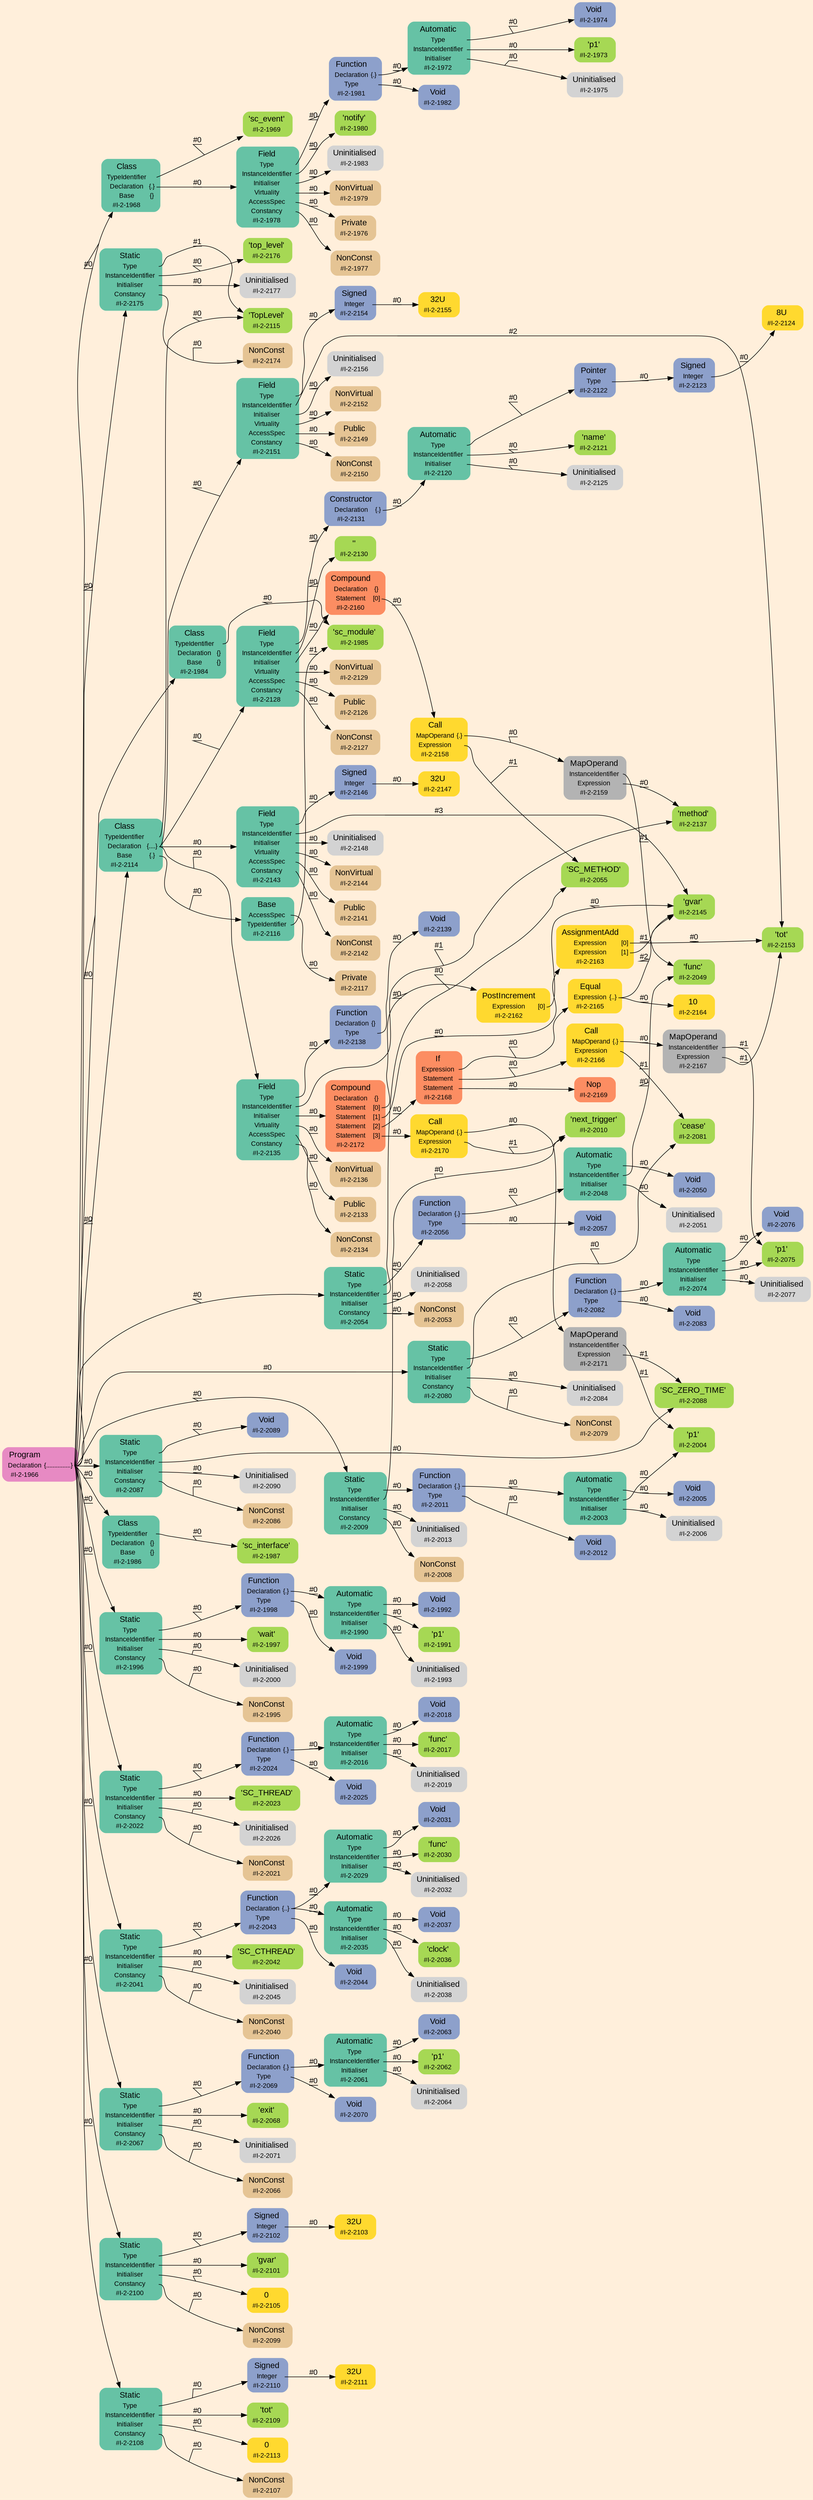 digraph "" {
label = ""
labelloc = t
fontsize = "36"
graph [
    rankdir = "LR"
    ranksep = 0.3
    bgcolor = antiquewhite1
    color = black
    fontcolor = black
    fontname = "Arial"
];
node [
    fontname = "Arial"
];
edge [
    fontname = "Arial"
];


// -------------------- node figure --------------------
// -------- block #I-2-1966 ----------
"#I-2-1966" [
    shape = "plaintext"
    fillcolor = "/set28/4"
    label = <<TABLE BORDER="0" CELLBORDER="0" CELLSPACING="0">
     <TR><TD><FONT POINT-SIZE="15.0">Program</FONT></TD><TD></TD></TR>
     <TR><TD>Declaration</TD><TD PORT="port0">{...............}</TD></TR>
     <TR><TD>#I-2-1966</TD><TD PORT="port1"></TD></TR>
    </TABLE>>
    style = "rounded,filled"
    fontsize = "12"
];

"#I-2-1966":port0 -> "#I-2-1968" [
    label = "#0"
    decorate = true
    color = black
    fontcolor = black
];

"#I-2-1966":port0 -> "#I-2-1984" [
    label = "#0"
    decorate = true
    color = black
    fontcolor = black
];

"#I-2-1966":port0 -> "#I-2-1986" [
    label = "#0"
    decorate = true
    color = black
    fontcolor = black
];

"#I-2-1966":port0 -> "#I-2-1996" [
    label = "#0"
    decorate = true
    color = black
    fontcolor = black
];

"#I-2-1966":port0 -> "#I-2-2009" [
    label = "#0"
    decorate = true
    color = black
    fontcolor = black
];

"#I-2-1966":port0 -> "#I-2-2022" [
    label = "#0"
    decorate = true
    color = black
    fontcolor = black
];

"#I-2-1966":port0 -> "#I-2-2041" [
    label = "#0"
    decorate = true
    color = black
    fontcolor = black
];

"#I-2-1966":port0 -> "#I-2-2054" [
    label = "#0"
    decorate = true
    color = black
    fontcolor = black
];

"#I-2-1966":port0 -> "#I-2-2067" [
    label = "#0"
    decorate = true
    color = black
    fontcolor = black
];

"#I-2-1966":port0 -> "#I-2-2080" [
    label = "#0"
    decorate = true
    color = black
    fontcolor = black
];

"#I-2-1966":port0 -> "#I-2-2087" [
    label = "#0"
    decorate = true
    color = black
    fontcolor = black
];

"#I-2-1966":port0 -> "#I-2-2100" [
    label = "#0"
    decorate = true
    color = black
    fontcolor = black
];

"#I-2-1966":port0 -> "#I-2-2108" [
    label = "#0"
    decorate = true
    color = black
    fontcolor = black
];

"#I-2-1966":port0 -> "#I-2-2114" [
    label = "#0"
    decorate = true
    color = black
    fontcolor = black
];

"#I-2-1966":port0 -> "#I-2-2175" [
    label = "#0"
    decorate = true
    color = black
    fontcolor = black
];

// -------- block #I-2-1968 ----------
"#I-2-1968" [
    shape = "plaintext"
    fillcolor = "/set28/1"
    label = <<TABLE BORDER="0" CELLBORDER="0" CELLSPACING="0">
     <TR><TD><FONT POINT-SIZE="15.0">Class</FONT></TD><TD></TD></TR>
     <TR><TD>TypeIdentifier</TD><TD PORT="port0"></TD></TR>
     <TR><TD>Declaration</TD><TD PORT="port1">{.}</TD></TR>
     <TR><TD>Base</TD><TD PORT="port2">{}</TD></TR>
     <TR><TD>#I-2-1968</TD><TD PORT="port3"></TD></TR>
    </TABLE>>
    style = "rounded,filled"
    fontsize = "12"
];

"#I-2-1968":port0 -> "#I-2-1969" [
    label = "#0"
    decorate = true
    color = black
    fontcolor = black
];

"#I-2-1968":port1 -> "#I-2-1978" [
    label = "#0"
    decorate = true
    color = black
    fontcolor = black
];

// -------- block #I-2-1969 ----------
"#I-2-1969" [
    shape = "plaintext"
    fillcolor = "/set28/5"
    label = <<TABLE BORDER="0" CELLBORDER="0" CELLSPACING="0">
     <TR><TD><FONT POINT-SIZE="15.0">'sc_event'</FONT></TD><TD></TD></TR>
     <TR><TD>#I-2-1969</TD><TD PORT="port0"></TD></TR>
    </TABLE>>
    style = "rounded,filled"
    fontsize = "12"
];

// -------- block #I-2-1978 ----------
"#I-2-1978" [
    shape = "plaintext"
    fillcolor = "/set28/1"
    label = <<TABLE BORDER="0" CELLBORDER="0" CELLSPACING="0">
     <TR><TD><FONT POINT-SIZE="15.0">Field</FONT></TD><TD></TD></TR>
     <TR><TD>Type</TD><TD PORT="port0"></TD></TR>
     <TR><TD>InstanceIdentifier</TD><TD PORT="port1"></TD></TR>
     <TR><TD>Initialiser</TD><TD PORT="port2"></TD></TR>
     <TR><TD>Virtuality</TD><TD PORT="port3"></TD></TR>
     <TR><TD>AccessSpec</TD><TD PORT="port4"></TD></TR>
     <TR><TD>Constancy</TD><TD PORT="port5"></TD></TR>
     <TR><TD>#I-2-1978</TD><TD PORT="port6"></TD></TR>
    </TABLE>>
    style = "rounded,filled"
    fontsize = "12"
];

"#I-2-1978":port0 -> "#I-2-1981" [
    label = "#0"
    decorate = true
    color = black
    fontcolor = black
];

"#I-2-1978":port1 -> "#I-2-1980" [
    label = "#0"
    decorate = true
    color = black
    fontcolor = black
];

"#I-2-1978":port2 -> "#I-2-1983" [
    label = "#0"
    decorate = true
    color = black
    fontcolor = black
];

"#I-2-1978":port3 -> "#I-2-1979" [
    label = "#0"
    decorate = true
    color = black
    fontcolor = black
];

"#I-2-1978":port4 -> "#I-2-1976" [
    label = "#0"
    decorate = true
    color = black
    fontcolor = black
];

"#I-2-1978":port5 -> "#I-2-1977" [
    label = "#0"
    decorate = true
    color = black
    fontcolor = black
];

// -------- block #I-2-1981 ----------
"#I-2-1981" [
    shape = "plaintext"
    fillcolor = "/set28/3"
    label = <<TABLE BORDER="0" CELLBORDER="0" CELLSPACING="0">
     <TR><TD><FONT POINT-SIZE="15.0">Function</FONT></TD><TD></TD></TR>
     <TR><TD>Declaration</TD><TD PORT="port0">{.}</TD></TR>
     <TR><TD>Type</TD><TD PORT="port1"></TD></TR>
     <TR><TD>#I-2-1981</TD><TD PORT="port2"></TD></TR>
    </TABLE>>
    style = "rounded,filled"
    fontsize = "12"
];

"#I-2-1981":port0 -> "#I-2-1972" [
    label = "#0"
    decorate = true
    color = black
    fontcolor = black
];

"#I-2-1981":port1 -> "#I-2-1982" [
    label = "#0"
    decorate = true
    color = black
    fontcolor = black
];

// -------- block #I-2-1972 ----------
"#I-2-1972" [
    shape = "plaintext"
    fillcolor = "/set28/1"
    label = <<TABLE BORDER="0" CELLBORDER="0" CELLSPACING="0">
     <TR><TD><FONT POINT-SIZE="15.0">Automatic</FONT></TD><TD></TD></TR>
     <TR><TD>Type</TD><TD PORT="port0"></TD></TR>
     <TR><TD>InstanceIdentifier</TD><TD PORT="port1"></TD></TR>
     <TR><TD>Initialiser</TD><TD PORT="port2"></TD></TR>
     <TR><TD>#I-2-1972</TD><TD PORT="port3"></TD></TR>
    </TABLE>>
    style = "rounded,filled"
    fontsize = "12"
];

"#I-2-1972":port0 -> "#I-2-1974" [
    label = "#0"
    decorate = true
    color = black
    fontcolor = black
];

"#I-2-1972":port1 -> "#I-2-1973" [
    label = "#0"
    decorate = true
    color = black
    fontcolor = black
];

"#I-2-1972":port2 -> "#I-2-1975" [
    label = "#0"
    decorate = true
    color = black
    fontcolor = black
];

// -------- block #I-2-1974 ----------
"#I-2-1974" [
    shape = "plaintext"
    fillcolor = "/set28/3"
    label = <<TABLE BORDER="0" CELLBORDER="0" CELLSPACING="0">
     <TR><TD><FONT POINT-SIZE="15.0">Void</FONT></TD><TD></TD></TR>
     <TR><TD>#I-2-1974</TD><TD PORT="port0"></TD></TR>
    </TABLE>>
    style = "rounded,filled"
    fontsize = "12"
];

// -------- block #I-2-1973 ----------
"#I-2-1973" [
    shape = "plaintext"
    fillcolor = "/set28/5"
    label = <<TABLE BORDER="0" CELLBORDER="0" CELLSPACING="0">
     <TR><TD><FONT POINT-SIZE="15.0">'p1'</FONT></TD><TD></TD></TR>
     <TR><TD>#I-2-1973</TD><TD PORT="port0"></TD></TR>
    </TABLE>>
    style = "rounded,filled"
    fontsize = "12"
];

// -------- block #I-2-1975 ----------
"#I-2-1975" [
    shape = "plaintext"
    label = <<TABLE BORDER="0" CELLBORDER="0" CELLSPACING="0">
     <TR><TD><FONT POINT-SIZE="15.0">Uninitialised</FONT></TD><TD></TD></TR>
     <TR><TD>#I-2-1975</TD><TD PORT="port0"></TD></TR>
    </TABLE>>
    style = "rounded,filled"
    fontsize = "12"
];

// -------- block #I-2-1982 ----------
"#I-2-1982" [
    shape = "plaintext"
    fillcolor = "/set28/3"
    label = <<TABLE BORDER="0" CELLBORDER="0" CELLSPACING="0">
     <TR><TD><FONT POINT-SIZE="15.0">Void</FONT></TD><TD></TD></TR>
     <TR><TD>#I-2-1982</TD><TD PORT="port0"></TD></TR>
    </TABLE>>
    style = "rounded,filled"
    fontsize = "12"
];

// -------- block #I-2-1980 ----------
"#I-2-1980" [
    shape = "plaintext"
    fillcolor = "/set28/5"
    label = <<TABLE BORDER="0" CELLBORDER="0" CELLSPACING="0">
     <TR><TD><FONT POINT-SIZE="15.0">'notify'</FONT></TD><TD></TD></TR>
     <TR><TD>#I-2-1980</TD><TD PORT="port0"></TD></TR>
    </TABLE>>
    style = "rounded,filled"
    fontsize = "12"
];

// -------- block #I-2-1983 ----------
"#I-2-1983" [
    shape = "plaintext"
    label = <<TABLE BORDER="0" CELLBORDER="0" CELLSPACING="0">
     <TR><TD><FONT POINT-SIZE="15.0">Uninitialised</FONT></TD><TD></TD></TR>
     <TR><TD>#I-2-1983</TD><TD PORT="port0"></TD></TR>
    </TABLE>>
    style = "rounded,filled"
    fontsize = "12"
];

// -------- block #I-2-1979 ----------
"#I-2-1979" [
    shape = "plaintext"
    fillcolor = "/set28/7"
    label = <<TABLE BORDER="0" CELLBORDER="0" CELLSPACING="0">
     <TR><TD><FONT POINT-SIZE="15.0">NonVirtual</FONT></TD><TD></TD></TR>
     <TR><TD>#I-2-1979</TD><TD PORT="port0"></TD></TR>
    </TABLE>>
    style = "rounded,filled"
    fontsize = "12"
];

// -------- block #I-2-1976 ----------
"#I-2-1976" [
    shape = "plaintext"
    fillcolor = "/set28/7"
    label = <<TABLE BORDER="0" CELLBORDER="0" CELLSPACING="0">
     <TR><TD><FONT POINT-SIZE="15.0">Private</FONT></TD><TD></TD></TR>
     <TR><TD>#I-2-1976</TD><TD PORT="port0"></TD></TR>
    </TABLE>>
    style = "rounded,filled"
    fontsize = "12"
];

// -------- block #I-2-1977 ----------
"#I-2-1977" [
    shape = "plaintext"
    fillcolor = "/set28/7"
    label = <<TABLE BORDER="0" CELLBORDER="0" CELLSPACING="0">
     <TR><TD><FONT POINT-SIZE="15.0">NonConst</FONT></TD><TD></TD></TR>
     <TR><TD>#I-2-1977</TD><TD PORT="port0"></TD></TR>
    </TABLE>>
    style = "rounded,filled"
    fontsize = "12"
];

// -------- block #I-2-1984 ----------
"#I-2-1984" [
    shape = "plaintext"
    fillcolor = "/set28/1"
    label = <<TABLE BORDER="0" CELLBORDER="0" CELLSPACING="0">
     <TR><TD><FONT POINT-SIZE="15.0">Class</FONT></TD><TD></TD></TR>
     <TR><TD>TypeIdentifier</TD><TD PORT="port0"></TD></TR>
     <TR><TD>Declaration</TD><TD PORT="port1">{}</TD></TR>
     <TR><TD>Base</TD><TD PORT="port2">{}</TD></TR>
     <TR><TD>#I-2-1984</TD><TD PORT="port3"></TD></TR>
    </TABLE>>
    style = "rounded,filled"
    fontsize = "12"
];

"#I-2-1984":port0 -> "#I-2-1985" [
    label = "#0"
    decorate = true
    color = black
    fontcolor = black
];

// -------- block #I-2-1985 ----------
"#I-2-1985" [
    shape = "plaintext"
    fillcolor = "/set28/5"
    label = <<TABLE BORDER="0" CELLBORDER="0" CELLSPACING="0">
     <TR><TD><FONT POINT-SIZE="15.0">'sc_module'</FONT></TD><TD></TD></TR>
     <TR><TD>#I-2-1985</TD><TD PORT="port0"></TD></TR>
    </TABLE>>
    style = "rounded,filled"
    fontsize = "12"
];

// -------- block #I-2-1986 ----------
"#I-2-1986" [
    shape = "plaintext"
    fillcolor = "/set28/1"
    label = <<TABLE BORDER="0" CELLBORDER="0" CELLSPACING="0">
     <TR><TD><FONT POINT-SIZE="15.0">Class</FONT></TD><TD></TD></TR>
     <TR><TD>TypeIdentifier</TD><TD PORT="port0"></TD></TR>
     <TR><TD>Declaration</TD><TD PORT="port1">{}</TD></TR>
     <TR><TD>Base</TD><TD PORT="port2">{}</TD></TR>
     <TR><TD>#I-2-1986</TD><TD PORT="port3"></TD></TR>
    </TABLE>>
    style = "rounded,filled"
    fontsize = "12"
];

"#I-2-1986":port0 -> "#I-2-1987" [
    label = "#0"
    decorate = true
    color = black
    fontcolor = black
];

// -------- block #I-2-1987 ----------
"#I-2-1987" [
    shape = "plaintext"
    fillcolor = "/set28/5"
    label = <<TABLE BORDER="0" CELLBORDER="0" CELLSPACING="0">
     <TR><TD><FONT POINT-SIZE="15.0">'sc_interface'</FONT></TD><TD></TD></TR>
     <TR><TD>#I-2-1987</TD><TD PORT="port0"></TD></TR>
    </TABLE>>
    style = "rounded,filled"
    fontsize = "12"
];

// -------- block #I-2-1996 ----------
"#I-2-1996" [
    shape = "plaintext"
    fillcolor = "/set28/1"
    label = <<TABLE BORDER="0" CELLBORDER="0" CELLSPACING="0">
     <TR><TD><FONT POINT-SIZE="15.0">Static</FONT></TD><TD></TD></TR>
     <TR><TD>Type</TD><TD PORT="port0"></TD></TR>
     <TR><TD>InstanceIdentifier</TD><TD PORT="port1"></TD></TR>
     <TR><TD>Initialiser</TD><TD PORT="port2"></TD></TR>
     <TR><TD>Constancy</TD><TD PORT="port3"></TD></TR>
     <TR><TD>#I-2-1996</TD><TD PORT="port4"></TD></TR>
    </TABLE>>
    style = "rounded,filled"
    fontsize = "12"
];

"#I-2-1996":port0 -> "#I-2-1998" [
    label = "#0"
    decorate = true
    color = black
    fontcolor = black
];

"#I-2-1996":port1 -> "#I-2-1997" [
    label = "#0"
    decorate = true
    color = black
    fontcolor = black
];

"#I-2-1996":port2 -> "#I-2-2000" [
    label = "#0"
    decorate = true
    color = black
    fontcolor = black
];

"#I-2-1996":port3 -> "#I-2-1995" [
    label = "#0"
    decorate = true
    color = black
    fontcolor = black
];

// -------- block #I-2-1998 ----------
"#I-2-1998" [
    shape = "plaintext"
    fillcolor = "/set28/3"
    label = <<TABLE BORDER="0" CELLBORDER="0" CELLSPACING="0">
     <TR><TD><FONT POINT-SIZE="15.0">Function</FONT></TD><TD></TD></TR>
     <TR><TD>Declaration</TD><TD PORT="port0">{.}</TD></TR>
     <TR><TD>Type</TD><TD PORT="port1"></TD></TR>
     <TR><TD>#I-2-1998</TD><TD PORT="port2"></TD></TR>
    </TABLE>>
    style = "rounded,filled"
    fontsize = "12"
];

"#I-2-1998":port0 -> "#I-2-1990" [
    label = "#0"
    decorate = true
    color = black
    fontcolor = black
];

"#I-2-1998":port1 -> "#I-2-1999" [
    label = "#0"
    decorate = true
    color = black
    fontcolor = black
];

// -------- block #I-2-1990 ----------
"#I-2-1990" [
    shape = "plaintext"
    fillcolor = "/set28/1"
    label = <<TABLE BORDER="0" CELLBORDER="0" CELLSPACING="0">
     <TR><TD><FONT POINT-SIZE="15.0">Automatic</FONT></TD><TD></TD></TR>
     <TR><TD>Type</TD><TD PORT="port0"></TD></TR>
     <TR><TD>InstanceIdentifier</TD><TD PORT="port1"></TD></TR>
     <TR><TD>Initialiser</TD><TD PORT="port2"></TD></TR>
     <TR><TD>#I-2-1990</TD><TD PORT="port3"></TD></TR>
    </TABLE>>
    style = "rounded,filled"
    fontsize = "12"
];

"#I-2-1990":port0 -> "#I-2-1992" [
    label = "#0"
    decorate = true
    color = black
    fontcolor = black
];

"#I-2-1990":port1 -> "#I-2-1991" [
    label = "#0"
    decorate = true
    color = black
    fontcolor = black
];

"#I-2-1990":port2 -> "#I-2-1993" [
    label = "#0"
    decorate = true
    color = black
    fontcolor = black
];

// -------- block #I-2-1992 ----------
"#I-2-1992" [
    shape = "plaintext"
    fillcolor = "/set28/3"
    label = <<TABLE BORDER="0" CELLBORDER="0" CELLSPACING="0">
     <TR><TD><FONT POINT-SIZE="15.0">Void</FONT></TD><TD></TD></TR>
     <TR><TD>#I-2-1992</TD><TD PORT="port0"></TD></TR>
    </TABLE>>
    style = "rounded,filled"
    fontsize = "12"
];

// -------- block #I-2-1991 ----------
"#I-2-1991" [
    shape = "plaintext"
    fillcolor = "/set28/5"
    label = <<TABLE BORDER="0" CELLBORDER="0" CELLSPACING="0">
     <TR><TD><FONT POINT-SIZE="15.0">'p1'</FONT></TD><TD></TD></TR>
     <TR><TD>#I-2-1991</TD><TD PORT="port0"></TD></TR>
    </TABLE>>
    style = "rounded,filled"
    fontsize = "12"
];

// -------- block #I-2-1993 ----------
"#I-2-1993" [
    shape = "plaintext"
    label = <<TABLE BORDER="0" CELLBORDER="0" CELLSPACING="0">
     <TR><TD><FONT POINT-SIZE="15.0">Uninitialised</FONT></TD><TD></TD></TR>
     <TR><TD>#I-2-1993</TD><TD PORT="port0"></TD></TR>
    </TABLE>>
    style = "rounded,filled"
    fontsize = "12"
];

// -------- block #I-2-1999 ----------
"#I-2-1999" [
    shape = "plaintext"
    fillcolor = "/set28/3"
    label = <<TABLE BORDER="0" CELLBORDER="0" CELLSPACING="0">
     <TR><TD><FONT POINT-SIZE="15.0">Void</FONT></TD><TD></TD></TR>
     <TR><TD>#I-2-1999</TD><TD PORT="port0"></TD></TR>
    </TABLE>>
    style = "rounded,filled"
    fontsize = "12"
];

// -------- block #I-2-1997 ----------
"#I-2-1997" [
    shape = "plaintext"
    fillcolor = "/set28/5"
    label = <<TABLE BORDER="0" CELLBORDER="0" CELLSPACING="0">
     <TR><TD><FONT POINT-SIZE="15.0">'wait'</FONT></TD><TD></TD></TR>
     <TR><TD>#I-2-1997</TD><TD PORT="port0"></TD></TR>
    </TABLE>>
    style = "rounded,filled"
    fontsize = "12"
];

// -------- block #I-2-2000 ----------
"#I-2-2000" [
    shape = "plaintext"
    label = <<TABLE BORDER="0" CELLBORDER="0" CELLSPACING="0">
     <TR><TD><FONT POINT-SIZE="15.0">Uninitialised</FONT></TD><TD></TD></TR>
     <TR><TD>#I-2-2000</TD><TD PORT="port0"></TD></TR>
    </TABLE>>
    style = "rounded,filled"
    fontsize = "12"
];

// -------- block #I-2-1995 ----------
"#I-2-1995" [
    shape = "plaintext"
    fillcolor = "/set28/7"
    label = <<TABLE BORDER="0" CELLBORDER="0" CELLSPACING="0">
     <TR><TD><FONT POINT-SIZE="15.0">NonConst</FONT></TD><TD></TD></TR>
     <TR><TD>#I-2-1995</TD><TD PORT="port0"></TD></TR>
    </TABLE>>
    style = "rounded,filled"
    fontsize = "12"
];

// -------- block #I-2-2009 ----------
"#I-2-2009" [
    shape = "plaintext"
    fillcolor = "/set28/1"
    label = <<TABLE BORDER="0" CELLBORDER="0" CELLSPACING="0">
     <TR><TD><FONT POINT-SIZE="15.0">Static</FONT></TD><TD></TD></TR>
     <TR><TD>Type</TD><TD PORT="port0"></TD></TR>
     <TR><TD>InstanceIdentifier</TD><TD PORT="port1"></TD></TR>
     <TR><TD>Initialiser</TD><TD PORT="port2"></TD></TR>
     <TR><TD>Constancy</TD><TD PORT="port3"></TD></TR>
     <TR><TD>#I-2-2009</TD><TD PORT="port4"></TD></TR>
    </TABLE>>
    style = "rounded,filled"
    fontsize = "12"
];

"#I-2-2009":port0 -> "#I-2-2011" [
    label = "#0"
    decorate = true
    color = black
    fontcolor = black
];

"#I-2-2009":port1 -> "#I-2-2010" [
    label = "#0"
    decorate = true
    color = black
    fontcolor = black
];

"#I-2-2009":port2 -> "#I-2-2013" [
    label = "#0"
    decorate = true
    color = black
    fontcolor = black
];

"#I-2-2009":port3 -> "#I-2-2008" [
    label = "#0"
    decorate = true
    color = black
    fontcolor = black
];

// -------- block #I-2-2011 ----------
"#I-2-2011" [
    shape = "plaintext"
    fillcolor = "/set28/3"
    label = <<TABLE BORDER="0" CELLBORDER="0" CELLSPACING="0">
     <TR><TD><FONT POINT-SIZE="15.0">Function</FONT></TD><TD></TD></TR>
     <TR><TD>Declaration</TD><TD PORT="port0">{.}</TD></TR>
     <TR><TD>Type</TD><TD PORT="port1"></TD></TR>
     <TR><TD>#I-2-2011</TD><TD PORT="port2"></TD></TR>
    </TABLE>>
    style = "rounded,filled"
    fontsize = "12"
];

"#I-2-2011":port0 -> "#I-2-2003" [
    label = "#0"
    decorate = true
    color = black
    fontcolor = black
];

"#I-2-2011":port1 -> "#I-2-2012" [
    label = "#0"
    decorate = true
    color = black
    fontcolor = black
];

// -------- block #I-2-2003 ----------
"#I-2-2003" [
    shape = "plaintext"
    fillcolor = "/set28/1"
    label = <<TABLE BORDER="0" CELLBORDER="0" CELLSPACING="0">
     <TR><TD><FONT POINT-SIZE="15.0">Automatic</FONT></TD><TD></TD></TR>
     <TR><TD>Type</TD><TD PORT="port0"></TD></TR>
     <TR><TD>InstanceIdentifier</TD><TD PORT="port1"></TD></TR>
     <TR><TD>Initialiser</TD><TD PORT="port2"></TD></TR>
     <TR><TD>#I-2-2003</TD><TD PORT="port3"></TD></TR>
    </TABLE>>
    style = "rounded,filled"
    fontsize = "12"
];

"#I-2-2003":port0 -> "#I-2-2005" [
    label = "#0"
    decorate = true
    color = black
    fontcolor = black
];

"#I-2-2003":port1 -> "#I-2-2004" [
    label = "#0"
    decorate = true
    color = black
    fontcolor = black
];

"#I-2-2003":port2 -> "#I-2-2006" [
    label = "#0"
    decorate = true
    color = black
    fontcolor = black
];

// -------- block #I-2-2005 ----------
"#I-2-2005" [
    shape = "plaintext"
    fillcolor = "/set28/3"
    label = <<TABLE BORDER="0" CELLBORDER="0" CELLSPACING="0">
     <TR><TD><FONT POINT-SIZE="15.0">Void</FONT></TD><TD></TD></TR>
     <TR><TD>#I-2-2005</TD><TD PORT="port0"></TD></TR>
    </TABLE>>
    style = "rounded,filled"
    fontsize = "12"
];

// -------- block #I-2-2004 ----------
"#I-2-2004" [
    shape = "plaintext"
    fillcolor = "/set28/5"
    label = <<TABLE BORDER="0" CELLBORDER="0" CELLSPACING="0">
     <TR><TD><FONT POINT-SIZE="15.0">'p1'</FONT></TD><TD></TD></TR>
     <TR><TD>#I-2-2004</TD><TD PORT="port0"></TD></TR>
    </TABLE>>
    style = "rounded,filled"
    fontsize = "12"
];

// -------- block #I-2-2006 ----------
"#I-2-2006" [
    shape = "plaintext"
    label = <<TABLE BORDER="0" CELLBORDER="0" CELLSPACING="0">
     <TR><TD><FONT POINT-SIZE="15.0">Uninitialised</FONT></TD><TD></TD></TR>
     <TR><TD>#I-2-2006</TD><TD PORT="port0"></TD></TR>
    </TABLE>>
    style = "rounded,filled"
    fontsize = "12"
];

// -------- block #I-2-2012 ----------
"#I-2-2012" [
    shape = "plaintext"
    fillcolor = "/set28/3"
    label = <<TABLE BORDER="0" CELLBORDER="0" CELLSPACING="0">
     <TR><TD><FONT POINT-SIZE="15.0">Void</FONT></TD><TD></TD></TR>
     <TR><TD>#I-2-2012</TD><TD PORT="port0"></TD></TR>
    </TABLE>>
    style = "rounded,filled"
    fontsize = "12"
];

// -------- block #I-2-2010 ----------
"#I-2-2010" [
    shape = "plaintext"
    fillcolor = "/set28/5"
    label = <<TABLE BORDER="0" CELLBORDER="0" CELLSPACING="0">
     <TR><TD><FONT POINT-SIZE="15.0">'next_trigger'</FONT></TD><TD></TD></TR>
     <TR><TD>#I-2-2010</TD><TD PORT="port0"></TD></TR>
    </TABLE>>
    style = "rounded,filled"
    fontsize = "12"
];

// -------- block #I-2-2013 ----------
"#I-2-2013" [
    shape = "plaintext"
    label = <<TABLE BORDER="0" CELLBORDER="0" CELLSPACING="0">
     <TR><TD><FONT POINT-SIZE="15.0">Uninitialised</FONT></TD><TD></TD></TR>
     <TR><TD>#I-2-2013</TD><TD PORT="port0"></TD></TR>
    </TABLE>>
    style = "rounded,filled"
    fontsize = "12"
];

// -------- block #I-2-2008 ----------
"#I-2-2008" [
    shape = "plaintext"
    fillcolor = "/set28/7"
    label = <<TABLE BORDER="0" CELLBORDER="0" CELLSPACING="0">
     <TR><TD><FONT POINT-SIZE="15.0">NonConst</FONT></TD><TD></TD></TR>
     <TR><TD>#I-2-2008</TD><TD PORT="port0"></TD></TR>
    </TABLE>>
    style = "rounded,filled"
    fontsize = "12"
];

// -------- block #I-2-2022 ----------
"#I-2-2022" [
    shape = "plaintext"
    fillcolor = "/set28/1"
    label = <<TABLE BORDER="0" CELLBORDER="0" CELLSPACING="0">
     <TR><TD><FONT POINT-SIZE="15.0">Static</FONT></TD><TD></TD></TR>
     <TR><TD>Type</TD><TD PORT="port0"></TD></TR>
     <TR><TD>InstanceIdentifier</TD><TD PORT="port1"></TD></TR>
     <TR><TD>Initialiser</TD><TD PORT="port2"></TD></TR>
     <TR><TD>Constancy</TD><TD PORT="port3"></TD></TR>
     <TR><TD>#I-2-2022</TD><TD PORT="port4"></TD></TR>
    </TABLE>>
    style = "rounded,filled"
    fontsize = "12"
];

"#I-2-2022":port0 -> "#I-2-2024" [
    label = "#0"
    decorate = true
    color = black
    fontcolor = black
];

"#I-2-2022":port1 -> "#I-2-2023" [
    label = "#0"
    decorate = true
    color = black
    fontcolor = black
];

"#I-2-2022":port2 -> "#I-2-2026" [
    label = "#0"
    decorate = true
    color = black
    fontcolor = black
];

"#I-2-2022":port3 -> "#I-2-2021" [
    label = "#0"
    decorate = true
    color = black
    fontcolor = black
];

// -------- block #I-2-2024 ----------
"#I-2-2024" [
    shape = "plaintext"
    fillcolor = "/set28/3"
    label = <<TABLE BORDER="0" CELLBORDER="0" CELLSPACING="0">
     <TR><TD><FONT POINT-SIZE="15.0">Function</FONT></TD><TD></TD></TR>
     <TR><TD>Declaration</TD><TD PORT="port0">{.}</TD></TR>
     <TR><TD>Type</TD><TD PORT="port1"></TD></TR>
     <TR><TD>#I-2-2024</TD><TD PORT="port2"></TD></TR>
    </TABLE>>
    style = "rounded,filled"
    fontsize = "12"
];

"#I-2-2024":port0 -> "#I-2-2016" [
    label = "#0"
    decorate = true
    color = black
    fontcolor = black
];

"#I-2-2024":port1 -> "#I-2-2025" [
    label = "#0"
    decorate = true
    color = black
    fontcolor = black
];

// -------- block #I-2-2016 ----------
"#I-2-2016" [
    shape = "plaintext"
    fillcolor = "/set28/1"
    label = <<TABLE BORDER="0" CELLBORDER="0" CELLSPACING="0">
     <TR><TD><FONT POINT-SIZE="15.0">Automatic</FONT></TD><TD></TD></TR>
     <TR><TD>Type</TD><TD PORT="port0"></TD></TR>
     <TR><TD>InstanceIdentifier</TD><TD PORT="port1"></TD></TR>
     <TR><TD>Initialiser</TD><TD PORT="port2"></TD></TR>
     <TR><TD>#I-2-2016</TD><TD PORT="port3"></TD></TR>
    </TABLE>>
    style = "rounded,filled"
    fontsize = "12"
];

"#I-2-2016":port0 -> "#I-2-2018" [
    label = "#0"
    decorate = true
    color = black
    fontcolor = black
];

"#I-2-2016":port1 -> "#I-2-2017" [
    label = "#0"
    decorate = true
    color = black
    fontcolor = black
];

"#I-2-2016":port2 -> "#I-2-2019" [
    label = "#0"
    decorate = true
    color = black
    fontcolor = black
];

// -------- block #I-2-2018 ----------
"#I-2-2018" [
    shape = "plaintext"
    fillcolor = "/set28/3"
    label = <<TABLE BORDER="0" CELLBORDER="0" CELLSPACING="0">
     <TR><TD><FONT POINT-SIZE="15.0">Void</FONT></TD><TD></TD></TR>
     <TR><TD>#I-2-2018</TD><TD PORT="port0"></TD></TR>
    </TABLE>>
    style = "rounded,filled"
    fontsize = "12"
];

// -------- block #I-2-2017 ----------
"#I-2-2017" [
    shape = "plaintext"
    fillcolor = "/set28/5"
    label = <<TABLE BORDER="0" CELLBORDER="0" CELLSPACING="0">
     <TR><TD><FONT POINT-SIZE="15.0">'func'</FONT></TD><TD></TD></TR>
     <TR><TD>#I-2-2017</TD><TD PORT="port0"></TD></TR>
    </TABLE>>
    style = "rounded,filled"
    fontsize = "12"
];

// -------- block #I-2-2019 ----------
"#I-2-2019" [
    shape = "plaintext"
    label = <<TABLE BORDER="0" CELLBORDER="0" CELLSPACING="0">
     <TR><TD><FONT POINT-SIZE="15.0">Uninitialised</FONT></TD><TD></TD></TR>
     <TR><TD>#I-2-2019</TD><TD PORT="port0"></TD></TR>
    </TABLE>>
    style = "rounded,filled"
    fontsize = "12"
];

// -------- block #I-2-2025 ----------
"#I-2-2025" [
    shape = "plaintext"
    fillcolor = "/set28/3"
    label = <<TABLE BORDER="0" CELLBORDER="0" CELLSPACING="0">
     <TR><TD><FONT POINT-SIZE="15.0">Void</FONT></TD><TD></TD></TR>
     <TR><TD>#I-2-2025</TD><TD PORT="port0"></TD></TR>
    </TABLE>>
    style = "rounded,filled"
    fontsize = "12"
];

// -------- block #I-2-2023 ----------
"#I-2-2023" [
    shape = "plaintext"
    fillcolor = "/set28/5"
    label = <<TABLE BORDER="0" CELLBORDER="0" CELLSPACING="0">
     <TR><TD><FONT POINT-SIZE="15.0">'SC_THREAD'</FONT></TD><TD></TD></TR>
     <TR><TD>#I-2-2023</TD><TD PORT="port0"></TD></TR>
    </TABLE>>
    style = "rounded,filled"
    fontsize = "12"
];

// -------- block #I-2-2026 ----------
"#I-2-2026" [
    shape = "plaintext"
    label = <<TABLE BORDER="0" CELLBORDER="0" CELLSPACING="0">
     <TR><TD><FONT POINT-SIZE="15.0">Uninitialised</FONT></TD><TD></TD></TR>
     <TR><TD>#I-2-2026</TD><TD PORT="port0"></TD></TR>
    </TABLE>>
    style = "rounded,filled"
    fontsize = "12"
];

// -------- block #I-2-2021 ----------
"#I-2-2021" [
    shape = "plaintext"
    fillcolor = "/set28/7"
    label = <<TABLE BORDER="0" CELLBORDER="0" CELLSPACING="0">
     <TR><TD><FONT POINT-SIZE="15.0">NonConst</FONT></TD><TD></TD></TR>
     <TR><TD>#I-2-2021</TD><TD PORT="port0"></TD></TR>
    </TABLE>>
    style = "rounded,filled"
    fontsize = "12"
];

// -------- block #I-2-2041 ----------
"#I-2-2041" [
    shape = "plaintext"
    fillcolor = "/set28/1"
    label = <<TABLE BORDER="0" CELLBORDER="0" CELLSPACING="0">
     <TR><TD><FONT POINT-SIZE="15.0">Static</FONT></TD><TD></TD></TR>
     <TR><TD>Type</TD><TD PORT="port0"></TD></TR>
     <TR><TD>InstanceIdentifier</TD><TD PORT="port1"></TD></TR>
     <TR><TD>Initialiser</TD><TD PORT="port2"></TD></TR>
     <TR><TD>Constancy</TD><TD PORT="port3"></TD></TR>
     <TR><TD>#I-2-2041</TD><TD PORT="port4"></TD></TR>
    </TABLE>>
    style = "rounded,filled"
    fontsize = "12"
];

"#I-2-2041":port0 -> "#I-2-2043" [
    label = "#0"
    decorate = true
    color = black
    fontcolor = black
];

"#I-2-2041":port1 -> "#I-2-2042" [
    label = "#0"
    decorate = true
    color = black
    fontcolor = black
];

"#I-2-2041":port2 -> "#I-2-2045" [
    label = "#0"
    decorate = true
    color = black
    fontcolor = black
];

"#I-2-2041":port3 -> "#I-2-2040" [
    label = "#0"
    decorate = true
    color = black
    fontcolor = black
];

// -------- block #I-2-2043 ----------
"#I-2-2043" [
    shape = "plaintext"
    fillcolor = "/set28/3"
    label = <<TABLE BORDER="0" CELLBORDER="0" CELLSPACING="0">
     <TR><TD><FONT POINT-SIZE="15.0">Function</FONT></TD><TD></TD></TR>
     <TR><TD>Declaration</TD><TD PORT="port0">{..}</TD></TR>
     <TR><TD>Type</TD><TD PORT="port1"></TD></TR>
     <TR><TD>#I-2-2043</TD><TD PORT="port2"></TD></TR>
    </TABLE>>
    style = "rounded,filled"
    fontsize = "12"
];

"#I-2-2043":port0 -> "#I-2-2029" [
    label = "#0"
    decorate = true
    color = black
    fontcolor = black
];

"#I-2-2043":port0 -> "#I-2-2035" [
    label = "#0"
    decorate = true
    color = black
    fontcolor = black
];

"#I-2-2043":port1 -> "#I-2-2044" [
    label = "#0"
    decorate = true
    color = black
    fontcolor = black
];

// -------- block #I-2-2029 ----------
"#I-2-2029" [
    shape = "plaintext"
    fillcolor = "/set28/1"
    label = <<TABLE BORDER="0" CELLBORDER="0" CELLSPACING="0">
     <TR><TD><FONT POINT-SIZE="15.0">Automatic</FONT></TD><TD></TD></TR>
     <TR><TD>Type</TD><TD PORT="port0"></TD></TR>
     <TR><TD>InstanceIdentifier</TD><TD PORT="port1"></TD></TR>
     <TR><TD>Initialiser</TD><TD PORT="port2"></TD></TR>
     <TR><TD>#I-2-2029</TD><TD PORT="port3"></TD></TR>
    </TABLE>>
    style = "rounded,filled"
    fontsize = "12"
];

"#I-2-2029":port0 -> "#I-2-2031" [
    label = "#0"
    decorate = true
    color = black
    fontcolor = black
];

"#I-2-2029":port1 -> "#I-2-2030" [
    label = "#0"
    decorate = true
    color = black
    fontcolor = black
];

"#I-2-2029":port2 -> "#I-2-2032" [
    label = "#0"
    decorate = true
    color = black
    fontcolor = black
];

// -------- block #I-2-2031 ----------
"#I-2-2031" [
    shape = "plaintext"
    fillcolor = "/set28/3"
    label = <<TABLE BORDER="0" CELLBORDER="0" CELLSPACING="0">
     <TR><TD><FONT POINT-SIZE="15.0">Void</FONT></TD><TD></TD></TR>
     <TR><TD>#I-2-2031</TD><TD PORT="port0"></TD></TR>
    </TABLE>>
    style = "rounded,filled"
    fontsize = "12"
];

// -------- block #I-2-2030 ----------
"#I-2-2030" [
    shape = "plaintext"
    fillcolor = "/set28/5"
    label = <<TABLE BORDER="0" CELLBORDER="0" CELLSPACING="0">
     <TR><TD><FONT POINT-SIZE="15.0">'func'</FONT></TD><TD></TD></TR>
     <TR><TD>#I-2-2030</TD><TD PORT="port0"></TD></TR>
    </TABLE>>
    style = "rounded,filled"
    fontsize = "12"
];

// -------- block #I-2-2032 ----------
"#I-2-2032" [
    shape = "plaintext"
    label = <<TABLE BORDER="0" CELLBORDER="0" CELLSPACING="0">
     <TR><TD><FONT POINT-SIZE="15.0">Uninitialised</FONT></TD><TD></TD></TR>
     <TR><TD>#I-2-2032</TD><TD PORT="port0"></TD></TR>
    </TABLE>>
    style = "rounded,filled"
    fontsize = "12"
];

// -------- block #I-2-2035 ----------
"#I-2-2035" [
    shape = "plaintext"
    fillcolor = "/set28/1"
    label = <<TABLE BORDER="0" CELLBORDER="0" CELLSPACING="0">
     <TR><TD><FONT POINT-SIZE="15.0">Automatic</FONT></TD><TD></TD></TR>
     <TR><TD>Type</TD><TD PORT="port0"></TD></TR>
     <TR><TD>InstanceIdentifier</TD><TD PORT="port1"></TD></TR>
     <TR><TD>Initialiser</TD><TD PORT="port2"></TD></TR>
     <TR><TD>#I-2-2035</TD><TD PORT="port3"></TD></TR>
    </TABLE>>
    style = "rounded,filled"
    fontsize = "12"
];

"#I-2-2035":port0 -> "#I-2-2037" [
    label = "#0"
    decorate = true
    color = black
    fontcolor = black
];

"#I-2-2035":port1 -> "#I-2-2036" [
    label = "#0"
    decorate = true
    color = black
    fontcolor = black
];

"#I-2-2035":port2 -> "#I-2-2038" [
    label = "#0"
    decorate = true
    color = black
    fontcolor = black
];

// -------- block #I-2-2037 ----------
"#I-2-2037" [
    shape = "plaintext"
    fillcolor = "/set28/3"
    label = <<TABLE BORDER="0" CELLBORDER="0" CELLSPACING="0">
     <TR><TD><FONT POINT-SIZE="15.0">Void</FONT></TD><TD></TD></TR>
     <TR><TD>#I-2-2037</TD><TD PORT="port0"></TD></TR>
    </TABLE>>
    style = "rounded,filled"
    fontsize = "12"
];

// -------- block #I-2-2036 ----------
"#I-2-2036" [
    shape = "plaintext"
    fillcolor = "/set28/5"
    label = <<TABLE BORDER="0" CELLBORDER="0" CELLSPACING="0">
     <TR><TD><FONT POINT-SIZE="15.0">'clock'</FONT></TD><TD></TD></TR>
     <TR><TD>#I-2-2036</TD><TD PORT="port0"></TD></TR>
    </TABLE>>
    style = "rounded,filled"
    fontsize = "12"
];

// -------- block #I-2-2038 ----------
"#I-2-2038" [
    shape = "plaintext"
    label = <<TABLE BORDER="0" CELLBORDER="0" CELLSPACING="0">
     <TR><TD><FONT POINT-SIZE="15.0">Uninitialised</FONT></TD><TD></TD></TR>
     <TR><TD>#I-2-2038</TD><TD PORT="port0"></TD></TR>
    </TABLE>>
    style = "rounded,filled"
    fontsize = "12"
];

// -------- block #I-2-2044 ----------
"#I-2-2044" [
    shape = "plaintext"
    fillcolor = "/set28/3"
    label = <<TABLE BORDER="0" CELLBORDER="0" CELLSPACING="0">
     <TR><TD><FONT POINT-SIZE="15.0">Void</FONT></TD><TD></TD></TR>
     <TR><TD>#I-2-2044</TD><TD PORT="port0"></TD></TR>
    </TABLE>>
    style = "rounded,filled"
    fontsize = "12"
];

// -------- block #I-2-2042 ----------
"#I-2-2042" [
    shape = "plaintext"
    fillcolor = "/set28/5"
    label = <<TABLE BORDER="0" CELLBORDER="0" CELLSPACING="0">
     <TR><TD><FONT POINT-SIZE="15.0">'SC_CTHREAD'</FONT></TD><TD></TD></TR>
     <TR><TD>#I-2-2042</TD><TD PORT="port0"></TD></TR>
    </TABLE>>
    style = "rounded,filled"
    fontsize = "12"
];

// -------- block #I-2-2045 ----------
"#I-2-2045" [
    shape = "plaintext"
    label = <<TABLE BORDER="0" CELLBORDER="0" CELLSPACING="0">
     <TR><TD><FONT POINT-SIZE="15.0">Uninitialised</FONT></TD><TD></TD></TR>
     <TR><TD>#I-2-2045</TD><TD PORT="port0"></TD></TR>
    </TABLE>>
    style = "rounded,filled"
    fontsize = "12"
];

// -------- block #I-2-2040 ----------
"#I-2-2040" [
    shape = "plaintext"
    fillcolor = "/set28/7"
    label = <<TABLE BORDER="0" CELLBORDER="0" CELLSPACING="0">
     <TR><TD><FONT POINT-SIZE="15.0">NonConst</FONT></TD><TD></TD></TR>
     <TR><TD>#I-2-2040</TD><TD PORT="port0"></TD></TR>
    </TABLE>>
    style = "rounded,filled"
    fontsize = "12"
];

// -------- block #I-2-2054 ----------
"#I-2-2054" [
    shape = "plaintext"
    fillcolor = "/set28/1"
    label = <<TABLE BORDER="0" CELLBORDER="0" CELLSPACING="0">
     <TR><TD><FONT POINT-SIZE="15.0">Static</FONT></TD><TD></TD></TR>
     <TR><TD>Type</TD><TD PORT="port0"></TD></TR>
     <TR><TD>InstanceIdentifier</TD><TD PORT="port1"></TD></TR>
     <TR><TD>Initialiser</TD><TD PORT="port2"></TD></TR>
     <TR><TD>Constancy</TD><TD PORT="port3"></TD></TR>
     <TR><TD>#I-2-2054</TD><TD PORT="port4"></TD></TR>
    </TABLE>>
    style = "rounded,filled"
    fontsize = "12"
];

"#I-2-2054":port0 -> "#I-2-2056" [
    label = "#0"
    decorate = true
    color = black
    fontcolor = black
];

"#I-2-2054":port1 -> "#I-2-2055" [
    label = "#0"
    decorate = true
    color = black
    fontcolor = black
];

"#I-2-2054":port2 -> "#I-2-2058" [
    label = "#0"
    decorate = true
    color = black
    fontcolor = black
];

"#I-2-2054":port3 -> "#I-2-2053" [
    label = "#0"
    decorate = true
    color = black
    fontcolor = black
];

// -------- block #I-2-2056 ----------
"#I-2-2056" [
    shape = "plaintext"
    fillcolor = "/set28/3"
    label = <<TABLE BORDER="0" CELLBORDER="0" CELLSPACING="0">
     <TR><TD><FONT POINT-SIZE="15.0">Function</FONT></TD><TD></TD></TR>
     <TR><TD>Declaration</TD><TD PORT="port0">{.}</TD></TR>
     <TR><TD>Type</TD><TD PORT="port1"></TD></TR>
     <TR><TD>#I-2-2056</TD><TD PORT="port2"></TD></TR>
    </TABLE>>
    style = "rounded,filled"
    fontsize = "12"
];

"#I-2-2056":port0 -> "#I-2-2048" [
    label = "#0"
    decorate = true
    color = black
    fontcolor = black
];

"#I-2-2056":port1 -> "#I-2-2057" [
    label = "#0"
    decorate = true
    color = black
    fontcolor = black
];

// -------- block #I-2-2048 ----------
"#I-2-2048" [
    shape = "plaintext"
    fillcolor = "/set28/1"
    label = <<TABLE BORDER="0" CELLBORDER="0" CELLSPACING="0">
     <TR><TD><FONT POINT-SIZE="15.0">Automatic</FONT></TD><TD></TD></TR>
     <TR><TD>Type</TD><TD PORT="port0"></TD></TR>
     <TR><TD>InstanceIdentifier</TD><TD PORT="port1"></TD></TR>
     <TR><TD>Initialiser</TD><TD PORT="port2"></TD></TR>
     <TR><TD>#I-2-2048</TD><TD PORT="port3"></TD></TR>
    </TABLE>>
    style = "rounded,filled"
    fontsize = "12"
];

"#I-2-2048":port0 -> "#I-2-2050" [
    label = "#0"
    decorate = true
    color = black
    fontcolor = black
];

"#I-2-2048":port1 -> "#I-2-2049" [
    label = "#0"
    decorate = true
    color = black
    fontcolor = black
];

"#I-2-2048":port2 -> "#I-2-2051" [
    label = "#0"
    decorate = true
    color = black
    fontcolor = black
];

// -------- block #I-2-2050 ----------
"#I-2-2050" [
    shape = "plaintext"
    fillcolor = "/set28/3"
    label = <<TABLE BORDER="0" CELLBORDER="0" CELLSPACING="0">
     <TR><TD><FONT POINT-SIZE="15.0">Void</FONT></TD><TD></TD></TR>
     <TR><TD>#I-2-2050</TD><TD PORT="port0"></TD></TR>
    </TABLE>>
    style = "rounded,filled"
    fontsize = "12"
];

// -------- block #I-2-2049 ----------
"#I-2-2049" [
    shape = "plaintext"
    fillcolor = "/set28/5"
    label = <<TABLE BORDER="0" CELLBORDER="0" CELLSPACING="0">
     <TR><TD><FONT POINT-SIZE="15.0">'func'</FONT></TD><TD></TD></TR>
     <TR><TD>#I-2-2049</TD><TD PORT="port0"></TD></TR>
    </TABLE>>
    style = "rounded,filled"
    fontsize = "12"
];

// -------- block #I-2-2051 ----------
"#I-2-2051" [
    shape = "plaintext"
    label = <<TABLE BORDER="0" CELLBORDER="0" CELLSPACING="0">
     <TR><TD><FONT POINT-SIZE="15.0">Uninitialised</FONT></TD><TD></TD></TR>
     <TR><TD>#I-2-2051</TD><TD PORT="port0"></TD></TR>
    </TABLE>>
    style = "rounded,filled"
    fontsize = "12"
];

// -------- block #I-2-2057 ----------
"#I-2-2057" [
    shape = "plaintext"
    fillcolor = "/set28/3"
    label = <<TABLE BORDER="0" CELLBORDER="0" CELLSPACING="0">
     <TR><TD><FONT POINT-SIZE="15.0">Void</FONT></TD><TD></TD></TR>
     <TR><TD>#I-2-2057</TD><TD PORT="port0"></TD></TR>
    </TABLE>>
    style = "rounded,filled"
    fontsize = "12"
];

// -------- block #I-2-2055 ----------
"#I-2-2055" [
    shape = "plaintext"
    fillcolor = "/set28/5"
    label = <<TABLE BORDER="0" CELLBORDER="0" CELLSPACING="0">
     <TR><TD><FONT POINT-SIZE="15.0">'SC_METHOD'</FONT></TD><TD></TD></TR>
     <TR><TD>#I-2-2055</TD><TD PORT="port0"></TD></TR>
    </TABLE>>
    style = "rounded,filled"
    fontsize = "12"
];

// -------- block #I-2-2058 ----------
"#I-2-2058" [
    shape = "plaintext"
    label = <<TABLE BORDER="0" CELLBORDER="0" CELLSPACING="0">
     <TR><TD><FONT POINT-SIZE="15.0">Uninitialised</FONT></TD><TD></TD></TR>
     <TR><TD>#I-2-2058</TD><TD PORT="port0"></TD></TR>
    </TABLE>>
    style = "rounded,filled"
    fontsize = "12"
];

// -------- block #I-2-2053 ----------
"#I-2-2053" [
    shape = "plaintext"
    fillcolor = "/set28/7"
    label = <<TABLE BORDER="0" CELLBORDER="0" CELLSPACING="0">
     <TR><TD><FONT POINT-SIZE="15.0">NonConst</FONT></TD><TD></TD></TR>
     <TR><TD>#I-2-2053</TD><TD PORT="port0"></TD></TR>
    </TABLE>>
    style = "rounded,filled"
    fontsize = "12"
];

// -------- block #I-2-2067 ----------
"#I-2-2067" [
    shape = "plaintext"
    fillcolor = "/set28/1"
    label = <<TABLE BORDER="0" CELLBORDER="0" CELLSPACING="0">
     <TR><TD><FONT POINT-SIZE="15.0">Static</FONT></TD><TD></TD></TR>
     <TR><TD>Type</TD><TD PORT="port0"></TD></TR>
     <TR><TD>InstanceIdentifier</TD><TD PORT="port1"></TD></TR>
     <TR><TD>Initialiser</TD><TD PORT="port2"></TD></TR>
     <TR><TD>Constancy</TD><TD PORT="port3"></TD></TR>
     <TR><TD>#I-2-2067</TD><TD PORT="port4"></TD></TR>
    </TABLE>>
    style = "rounded,filled"
    fontsize = "12"
];

"#I-2-2067":port0 -> "#I-2-2069" [
    label = "#0"
    decorate = true
    color = black
    fontcolor = black
];

"#I-2-2067":port1 -> "#I-2-2068" [
    label = "#0"
    decorate = true
    color = black
    fontcolor = black
];

"#I-2-2067":port2 -> "#I-2-2071" [
    label = "#0"
    decorate = true
    color = black
    fontcolor = black
];

"#I-2-2067":port3 -> "#I-2-2066" [
    label = "#0"
    decorate = true
    color = black
    fontcolor = black
];

// -------- block #I-2-2069 ----------
"#I-2-2069" [
    shape = "plaintext"
    fillcolor = "/set28/3"
    label = <<TABLE BORDER="0" CELLBORDER="0" CELLSPACING="0">
     <TR><TD><FONT POINT-SIZE="15.0">Function</FONT></TD><TD></TD></TR>
     <TR><TD>Declaration</TD><TD PORT="port0">{.}</TD></TR>
     <TR><TD>Type</TD><TD PORT="port1"></TD></TR>
     <TR><TD>#I-2-2069</TD><TD PORT="port2"></TD></TR>
    </TABLE>>
    style = "rounded,filled"
    fontsize = "12"
];

"#I-2-2069":port0 -> "#I-2-2061" [
    label = "#0"
    decorate = true
    color = black
    fontcolor = black
];

"#I-2-2069":port1 -> "#I-2-2070" [
    label = "#0"
    decorate = true
    color = black
    fontcolor = black
];

// -------- block #I-2-2061 ----------
"#I-2-2061" [
    shape = "plaintext"
    fillcolor = "/set28/1"
    label = <<TABLE BORDER="0" CELLBORDER="0" CELLSPACING="0">
     <TR><TD><FONT POINT-SIZE="15.0">Automatic</FONT></TD><TD></TD></TR>
     <TR><TD>Type</TD><TD PORT="port0"></TD></TR>
     <TR><TD>InstanceIdentifier</TD><TD PORT="port1"></TD></TR>
     <TR><TD>Initialiser</TD><TD PORT="port2"></TD></TR>
     <TR><TD>#I-2-2061</TD><TD PORT="port3"></TD></TR>
    </TABLE>>
    style = "rounded,filled"
    fontsize = "12"
];

"#I-2-2061":port0 -> "#I-2-2063" [
    label = "#0"
    decorate = true
    color = black
    fontcolor = black
];

"#I-2-2061":port1 -> "#I-2-2062" [
    label = "#0"
    decorate = true
    color = black
    fontcolor = black
];

"#I-2-2061":port2 -> "#I-2-2064" [
    label = "#0"
    decorate = true
    color = black
    fontcolor = black
];

// -------- block #I-2-2063 ----------
"#I-2-2063" [
    shape = "plaintext"
    fillcolor = "/set28/3"
    label = <<TABLE BORDER="0" CELLBORDER="0" CELLSPACING="0">
     <TR><TD><FONT POINT-SIZE="15.0">Void</FONT></TD><TD></TD></TR>
     <TR><TD>#I-2-2063</TD><TD PORT="port0"></TD></TR>
    </TABLE>>
    style = "rounded,filled"
    fontsize = "12"
];

// -------- block #I-2-2062 ----------
"#I-2-2062" [
    shape = "plaintext"
    fillcolor = "/set28/5"
    label = <<TABLE BORDER="0" CELLBORDER="0" CELLSPACING="0">
     <TR><TD><FONT POINT-SIZE="15.0">'p1'</FONT></TD><TD></TD></TR>
     <TR><TD>#I-2-2062</TD><TD PORT="port0"></TD></TR>
    </TABLE>>
    style = "rounded,filled"
    fontsize = "12"
];

// -------- block #I-2-2064 ----------
"#I-2-2064" [
    shape = "plaintext"
    label = <<TABLE BORDER="0" CELLBORDER="0" CELLSPACING="0">
     <TR><TD><FONT POINT-SIZE="15.0">Uninitialised</FONT></TD><TD></TD></TR>
     <TR><TD>#I-2-2064</TD><TD PORT="port0"></TD></TR>
    </TABLE>>
    style = "rounded,filled"
    fontsize = "12"
];

// -------- block #I-2-2070 ----------
"#I-2-2070" [
    shape = "plaintext"
    fillcolor = "/set28/3"
    label = <<TABLE BORDER="0" CELLBORDER="0" CELLSPACING="0">
     <TR><TD><FONT POINT-SIZE="15.0">Void</FONT></TD><TD></TD></TR>
     <TR><TD>#I-2-2070</TD><TD PORT="port0"></TD></TR>
    </TABLE>>
    style = "rounded,filled"
    fontsize = "12"
];

// -------- block #I-2-2068 ----------
"#I-2-2068" [
    shape = "plaintext"
    fillcolor = "/set28/5"
    label = <<TABLE BORDER="0" CELLBORDER="0" CELLSPACING="0">
     <TR><TD><FONT POINT-SIZE="15.0">'exit'</FONT></TD><TD></TD></TR>
     <TR><TD>#I-2-2068</TD><TD PORT="port0"></TD></TR>
    </TABLE>>
    style = "rounded,filled"
    fontsize = "12"
];

// -------- block #I-2-2071 ----------
"#I-2-2071" [
    shape = "plaintext"
    label = <<TABLE BORDER="0" CELLBORDER="0" CELLSPACING="0">
     <TR><TD><FONT POINT-SIZE="15.0">Uninitialised</FONT></TD><TD></TD></TR>
     <TR><TD>#I-2-2071</TD><TD PORT="port0"></TD></TR>
    </TABLE>>
    style = "rounded,filled"
    fontsize = "12"
];

// -------- block #I-2-2066 ----------
"#I-2-2066" [
    shape = "plaintext"
    fillcolor = "/set28/7"
    label = <<TABLE BORDER="0" CELLBORDER="0" CELLSPACING="0">
     <TR><TD><FONT POINT-SIZE="15.0">NonConst</FONT></TD><TD></TD></TR>
     <TR><TD>#I-2-2066</TD><TD PORT="port0"></TD></TR>
    </TABLE>>
    style = "rounded,filled"
    fontsize = "12"
];

// -------- block #I-2-2080 ----------
"#I-2-2080" [
    shape = "plaintext"
    fillcolor = "/set28/1"
    label = <<TABLE BORDER="0" CELLBORDER="0" CELLSPACING="0">
     <TR><TD><FONT POINT-SIZE="15.0">Static</FONT></TD><TD></TD></TR>
     <TR><TD>Type</TD><TD PORT="port0"></TD></TR>
     <TR><TD>InstanceIdentifier</TD><TD PORT="port1"></TD></TR>
     <TR><TD>Initialiser</TD><TD PORT="port2"></TD></TR>
     <TR><TD>Constancy</TD><TD PORT="port3"></TD></TR>
     <TR><TD>#I-2-2080</TD><TD PORT="port4"></TD></TR>
    </TABLE>>
    style = "rounded,filled"
    fontsize = "12"
];

"#I-2-2080":port0 -> "#I-2-2082" [
    label = "#0"
    decorate = true
    color = black
    fontcolor = black
];

"#I-2-2080":port1 -> "#I-2-2081" [
    label = "#0"
    decorate = true
    color = black
    fontcolor = black
];

"#I-2-2080":port2 -> "#I-2-2084" [
    label = "#0"
    decorate = true
    color = black
    fontcolor = black
];

"#I-2-2080":port3 -> "#I-2-2079" [
    label = "#0"
    decorate = true
    color = black
    fontcolor = black
];

// -------- block #I-2-2082 ----------
"#I-2-2082" [
    shape = "plaintext"
    fillcolor = "/set28/3"
    label = <<TABLE BORDER="0" CELLBORDER="0" CELLSPACING="0">
     <TR><TD><FONT POINT-SIZE="15.0">Function</FONT></TD><TD></TD></TR>
     <TR><TD>Declaration</TD><TD PORT="port0">{.}</TD></TR>
     <TR><TD>Type</TD><TD PORT="port1"></TD></TR>
     <TR><TD>#I-2-2082</TD><TD PORT="port2"></TD></TR>
    </TABLE>>
    style = "rounded,filled"
    fontsize = "12"
];

"#I-2-2082":port0 -> "#I-2-2074" [
    label = "#0"
    decorate = true
    color = black
    fontcolor = black
];

"#I-2-2082":port1 -> "#I-2-2083" [
    label = "#0"
    decorate = true
    color = black
    fontcolor = black
];

// -------- block #I-2-2074 ----------
"#I-2-2074" [
    shape = "plaintext"
    fillcolor = "/set28/1"
    label = <<TABLE BORDER="0" CELLBORDER="0" CELLSPACING="0">
     <TR><TD><FONT POINT-SIZE="15.0">Automatic</FONT></TD><TD></TD></TR>
     <TR><TD>Type</TD><TD PORT="port0"></TD></TR>
     <TR><TD>InstanceIdentifier</TD><TD PORT="port1"></TD></TR>
     <TR><TD>Initialiser</TD><TD PORT="port2"></TD></TR>
     <TR><TD>#I-2-2074</TD><TD PORT="port3"></TD></TR>
    </TABLE>>
    style = "rounded,filled"
    fontsize = "12"
];

"#I-2-2074":port0 -> "#I-2-2076" [
    label = "#0"
    decorate = true
    color = black
    fontcolor = black
];

"#I-2-2074":port1 -> "#I-2-2075" [
    label = "#0"
    decorate = true
    color = black
    fontcolor = black
];

"#I-2-2074":port2 -> "#I-2-2077" [
    label = "#0"
    decorate = true
    color = black
    fontcolor = black
];

// -------- block #I-2-2076 ----------
"#I-2-2076" [
    shape = "plaintext"
    fillcolor = "/set28/3"
    label = <<TABLE BORDER="0" CELLBORDER="0" CELLSPACING="0">
     <TR><TD><FONT POINT-SIZE="15.0">Void</FONT></TD><TD></TD></TR>
     <TR><TD>#I-2-2076</TD><TD PORT="port0"></TD></TR>
    </TABLE>>
    style = "rounded,filled"
    fontsize = "12"
];

// -------- block #I-2-2075 ----------
"#I-2-2075" [
    shape = "plaintext"
    fillcolor = "/set28/5"
    label = <<TABLE BORDER="0" CELLBORDER="0" CELLSPACING="0">
     <TR><TD><FONT POINT-SIZE="15.0">'p1'</FONT></TD><TD></TD></TR>
     <TR><TD>#I-2-2075</TD><TD PORT="port0"></TD></TR>
    </TABLE>>
    style = "rounded,filled"
    fontsize = "12"
];

// -------- block #I-2-2077 ----------
"#I-2-2077" [
    shape = "plaintext"
    label = <<TABLE BORDER="0" CELLBORDER="0" CELLSPACING="0">
     <TR><TD><FONT POINT-SIZE="15.0">Uninitialised</FONT></TD><TD></TD></TR>
     <TR><TD>#I-2-2077</TD><TD PORT="port0"></TD></TR>
    </TABLE>>
    style = "rounded,filled"
    fontsize = "12"
];

// -------- block #I-2-2083 ----------
"#I-2-2083" [
    shape = "plaintext"
    fillcolor = "/set28/3"
    label = <<TABLE BORDER="0" CELLBORDER="0" CELLSPACING="0">
     <TR><TD><FONT POINT-SIZE="15.0">Void</FONT></TD><TD></TD></TR>
     <TR><TD>#I-2-2083</TD><TD PORT="port0"></TD></TR>
    </TABLE>>
    style = "rounded,filled"
    fontsize = "12"
];

// -------- block #I-2-2081 ----------
"#I-2-2081" [
    shape = "plaintext"
    fillcolor = "/set28/5"
    label = <<TABLE BORDER="0" CELLBORDER="0" CELLSPACING="0">
     <TR><TD><FONT POINT-SIZE="15.0">'cease'</FONT></TD><TD></TD></TR>
     <TR><TD>#I-2-2081</TD><TD PORT="port0"></TD></TR>
    </TABLE>>
    style = "rounded,filled"
    fontsize = "12"
];

// -------- block #I-2-2084 ----------
"#I-2-2084" [
    shape = "plaintext"
    label = <<TABLE BORDER="0" CELLBORDER="0" CELLSPACING="0">
     <TR><TD><FONT POINT-SIZE="15.0">Uninitialised</FONT></TD><TD></TD></TR>
     <TR><TD>#I-2-2084</TD><TD PORT="port0"></TD></TR>
    </TABLE>>
    style = "rounded,filled"
    fontsize = "12"
];

// -------- block #I-2-2079 ----------
"#I-2-2079" [
    shape = "plaintext"
    fillcolor = "/set28/7"
    label = <<TABLE BORDER="0" CELLBORDER="0" CELLSPACING="0">
     <TR><TD><FONT POINT-SIZE="15.0">NonConst</FONT></TD><TD></TD></TR>
     <TR><TD>#I-2-2079</TD><TD PORT="port0"></TD></TR>
    </TABLE>>
    style = "rounded,filled"
    fontsize = "12"
];

// -------- block #I-2-2087 ----------
"#I-2-2087" [
    shape = "plaintext"
    fillcolor = "/set28/1"
    label = <<TABLE BORDER="0" CELLBORDER="0" CELLSPACING="0">
     <TR><TD><FONT POINT-SIZE="15.0">Static</FONT></TD><TD></TD></TR>
     <TR><TD>Type</TD><TD PORT="port0"></TD></TR>
     <TR><TD>InstanceIdentifier</TD><TD PORT="port1"></TD></TR>
     <TR><TD>Initialiser</TD><TD PORT="port2"></TD></TR>
     <TR><TD>Constancy</TD><TD PORT="port3"></TD></TR>
     <TR><TD>#I-2-2087</TD><TD PORT="port4"></TD></TR>
    </TABLE>>
    style = "rounded,filled"
    fontsize = "12"
];

"#I-2-2087":port0 -> "#I-2-2089" [
    label = "#0"
    decorate = true
    color = black
    fontcolor = black
];

"#I-2-2087":port1 -> "#I-2-2088" [
    label = "#0"
    decorate = true
    color = black
    fontcolor = black
];

"#I-2-2087":port2 -> "#I-2-2090" [
    label = "#0"
    decorate = true
    color = black
    fontcolor = black
];

"#I-2-2087":port3 -> "#I-2-2086" [
    label = "#0"
    decorate = true
    color = black
    fontcolor = black
];

// -------- block #I-2-2089 ----------
"#I-2-2089" [
    shape = "plaintext"
    fillcolor = "/set28/3"
    label = <<TABLE BORDER="0" CELLBORDER="0" CELLSPACING="0">
     <TR><TD><FONT POINT-SIZE="15.0">Void</FONT></TD><TD></TD></TR>
     <TR><TD>#I-2-2089</TD><TD PORT="port0"></TD></TR>
    </TABLE>>
    style = "rounded,filled"
    fontsize = "12"
];

// -------- block #I-2-2088 ----------
"#I-2-2088" [
    shape = "plaintext"
    fillcolor = "/set28/5"
    label = <<TABLE BORDER="0" CELLBORDER="0" CELLSPACING="0">
     <TR><TD><FONT POINT-SIZE="15.0">'SC_ZERO_TIME'</FONT></TD><TD></TD></TR>
     <TR><TD>#I-2-2088</TD><TD PORT="port0"></TD></TR>
    </TABLE>>
    style = "rounded,filled"
    fontsize = "12"
];

// -------- block #I-2-2090 ----------
"#I-2-2090" [
    shape = "plaintext"
    label = <<TABLE BORDER="0" CELLBORDER="0" CELLSPACING="0">
     <TR><TD><FONT POINT-SIZE="15.0">Uninitialised</FONT></TD><TD></TD></TR>
     <TR><TD>#I-2-2090</TD><TD PORT="port0"></TD></TR>
    </TABLE>>
    style = "rounded,filled"
    fontsize = "12"
];

// -------- block #I-2-2086 ----------
"#I-2-2086" [
    shape = "plaintext"
    fillcolor = "/set28/7"
    label = <<TABLE BORDER="0" CELLBORDER="0" CELLSPACING="0">
     <TR><TD><FONT POINT-SIZE="15.0">NonConst</FONT></TD><TD></TD></TR>
     <TR><TD>#I-2-2086</TD><TD PORT="port0"></TD></TR>
    </TABLE>>
    style = "rounded,filled"
    fontsize = "12"
];

// -------- block #I-2-2100 ----------
"#I-2-2100" [
    shape = "plaintext"
    fillcolor = "/set28/1"
    label = <<TABLE BORDER="0" CELLBORDER="0" CELLSPACING="0">
     <TR><TD><FONT POINT-SIZE="15.0">Static</FONT></TD><TD></TD></TR>
     <TR><TD>Type</TD><TD PORT="port0"></TD></TR>
     <TR><TD>InstanceIdentifier</TD><TD PORT="port1"></TD></TR>
     <TR><TD>Initialiser</TD><TD PORT="port2"></TD></TR>
     <TR><TD>Constancy</TD><TD PORT="port3"></TD></TR>
     <TR><TD>#I-2-2100</TD><TD PORT="port4"></TD></TR>
    </TABLE>>
    style = "rounded,filled"
    fontsize = "12"
];

"#I-2-2100":port0 -> "#I-2-2102" [
    label = "#0"
    decorate = true
    color = black
    fontcolor = black
];

"#I-2-2100":port1 -> "#I-2-2101" [
    label = "#0"
    decorate = true
    color = black
    fontcolor = black
];

"#I-2-2100":port2 -> "#I-2-2105" [
    label = "#0"
    decorate = true
    color = black
    fontcolor = black
];

"#I-2-2100":port3 -> "#I-2-2099" [
    label = "#0"
    decorate = true
    color = black
    fontcolor = black
];

// -------- block #I-2-2102 ----------
"#I-2-2102" [
    shape = "plaintext"
    fillcolor = "/set28/3"
    label = <<TABLE BORDER="0" CELLBORDER="0" CELLSPACING="0">
     <TR><TD><FONT POINT-SIZE="15.0">Signed</FONT></TD><TD></TD></TR>
     <TR><TD>Integer</TD><TD PORT="port0"></TD></TR>
     <TR><TD>#I-2-2102</TD><TD PORT="port1"></TD></TR>
    </TABLE>>
    style = "rounded,filled"
    fontsize = "12"
];

"#I-2-2102":port0 -> "#I-2-2103" [
    label = "#0"
    decorate = true
    color = black
    fontcolor = black
];

// -------- block #I-2-2103 ----------
"#I-2-2103" [
    shape = "plaintext"
    fillcolor = "/set28/6"
    label = <<TABLE BORDER="0" CELLBORDER="0" CELLSPACING="0">
     <TR><TD><FONT POINT-SIZE="15.0">32U</FONT></TD><TD></TD></TR>
     <TR><TD>#I-2-2103</TD><TD PORT="port0"></TD></TR>
    </TABLE>>
    style = "rounded,filled"
    fontsize = "12"
];

// -------- block #I-2-2101 ----------
"#I-2-2101" [
    shape = "plaintext"
    fillcolor = "/set28/5"
    label = <<TABLE BORDER="0" CELLBORDER="0" CELLSPACING="0">
     <TR><TD><FONT POINT-SIZE="15.0">'gvar'</FONT></TD><TD></TD></TR>
     <TR><TD>#I-2-2101</TD><TD PORT="port0"></TD></TR>
    </TABLE>>
    style = "rounded,filled"
    fontsize = "12"
];

// -------- block #I-2-2105 ----------
"#I-2-2105" [
    shape = "plaintext"
    fillcolor = "/set28/6"
    label = <<TABLE BORDER="0" CELLBORDER="0" CELLSPACING="0">
     <TR><TD><FONT POINT-SIZE="15.0">0</FONT></TD><TD></TD></TR>
     <TR><TD>#I-2-2105</TD><TD PORT="port0"></TD></TR>
    </TABLE>>
    style = "rounded,filled"
    fontsize = "12"
];

// -------- block #I-2-2099 ----------
"#I-2-2099" [
    shape = "plaintext"
    fillcolor = "/set28/7"
    label = <<TABLE BORDER="0" CELLBORDER="0" CELLSPACING="0">
     <TR><TD><FONT POINT-SIZE="15.0">NonConst</FONT></TD><TD></TD></TR>
     <TR><TD>#I-2-2099</TD><TD PORT="port0"></TD></TR>
    </TABLE>>
    style = "rounded,filled"
    fontsize = "12"
];

// -------- block #I-2-2108 ----------
"#I-2-2108" [
    shape = "plaintext"
    fillcolor = "/set28/1"
    label = <<TABLE BORDER="0" CELLBORDER="0" CELLSPACING="0">
     <TR><TD><FONT POINT-SIZE="15.0">Static</FONT></TD><TD></TD></TR>
     <TR><TD>Type</TD><TD PORT="port0"></TD></TR>
     <TR><TD>InstanceIdentifier</TD><TD PORT="port1"></TD></TR>
     <TR><TD>Initialiser</TD><TD PORT="port2"></TD></TR>
     <TR><TD>Constancy</TD><TD PORT="port3"></TD></TR>
     <TR><TD>#I-2-2108</TD><TD PORT="port4"></TD></TR>
    </TABLE>>
    style = "rounded,filled"
    fontsize = "12"
];

"#I-2-2108":port0 -> "#I-2-2110" [
    label = "#0"
    decorate = true
    color = black
    fontcolor = black
];

"#I-2-2108":port1 -> "#I-2-2109" [
    label = "#0"
    decorate = true
    color = black
    fontcolor = black
];

"#I-2-2108":port2 -> "#I-2-2113" [
    label = "#0"
    decorate = true
    color = black
    fontcolor = black
];

"#I-2-2108":port3 -> "#I-2-2107" [
    label = "#0"
    decorate = true
    color = black
    fontcolor = black
];

// -------- block #I-2-2110 ----------
"#I-2-2110" [
    shape = "plaintext"
    fillcolor = "/set28/3"
    label = <<TABLE BORDER="0" CELLBORDER="0" CELLSPACING="0">
     <TR><TD><FONT POINT-SIZE="15.0">Signed</FONT></TD><TD></TD></TR>
     <TR><TD>Integer</TD><TD PORT="port0"></TD></TR>
     <TR><TD>#I-2-2110</TD><TD PORT="port1"></TD></TR>
    </TABLE>>
    style = "rounded,filled"
    fontsize = "12"
];

"#I-2-2110":port0 -> "#I-2-2111" [
    label = "#0"
    decorate = true
    color = black
    fontcolor = black
];

// -------- block #I-2-2111 ----------
"#I-2-2111" [
    shape = "plaintext"
    fillcolor = "/set28/6"
    label = <<TABLE BORDER="0" CELLBORDER="0" CELLSPACING="0">
     <TR><TD><FONT POINT-SIZE="15.0">32U</FONT></TD><TD></TD></TR>
     <TR><TD>#I-2-2111</TD><TD PORT="port0"></TD></TR>
    </TABLE>>
    style = "rounded,filled"
    fontsize = "12"
];

// -------- block #I-2-2109 ----------
"#I-2-2109" [
    shape = "plaintext"
    fillcolor = "/set28/5"
    label = <<TABLE BORDER="0" CELLBORDER="0" CELLSPACING="0">
     <TR><TD><FONT POINT-SIZE="15.0">'tot'</FONT></TD><TD></TD></TR>
     <TR><TD>#I-2-2109</TD><TD PORT="port0"></TD></TR>
    </TABLE>>
    style = "rounded,filled"
    fontsize = "12"
];

// -------- block #I-2-2113 ----------
"#I-2-2113" [
    shape = "plaintext"
    fillcolor = "/set28/6"
    label = <<TABLE BORDER="0" CELLBORDER="0" CELLSPACING="0">
     <TR><TD><FONT POINT-SIZE="15.0">0</FONT></TD><TD></TD></TR>
     <TR><TD>#I-2-2113</TD><TD PORT="port0"></TD></TR>
    </TABLE>>
    style = "rounded,filled"
    fontsize = "12"
];

// -------- block #I-2-2107 ----------
"#I-2-2107" [
    shape = "plaintext"
    fillcolor = "/set28/7"
    label = <<TABLE BORDER="0" CELLBORDER="0" CELLSPACING="0">
     <TR><TD><FONT POINT-SIZE="15.0">NonConst</FONT></TD><TD></TD></TR>
     <TR><TD>#I-2-2107</TD><TD PORT="port0"></TD></TR>
    </TABLE>>
    style = "rounded,filled"
    fontsize = "12"
];

// -------- block #I-2-2114 ----------
"#I-2-2114" [
    shape = "plaintext"
    fillcolor = "/set28/1"
    label = <<TABLE BORDER="0" CELLBORDER="0" CELLSPACING="0">
     <TR><TD><FONT POINT-SIZE="15.0">Class</FONT></TD><TD></TD></TR>
     <TR><TD>TypeIdentifier</TD><TD PORT="port0"></TD></TR>
     <TR><TD>Declaration</TD><TD PORT="port1">{....}</TD></TR>
     <TR><TD>Base</TD><TD PORT="port2">{.}</TD></TR>
     <TR><TD>#I-2-2114</TD><TD PORT="port3"></TD></TR>
    </TABLE>>
    style = "rounded,filled"
    fontsize = "12"
];

"#I-2-2114":port0 -> "#I-2-2115" [
    label = "#0"
    decorate = true
    color = black
    fontcolor = black
];

"#I-2-2114":port1 -> "#I-2-2128" [
    label = "#0"
    decorate = true
    color = black
    fontcolor = black
];

"#I-2-2114":port1 -> "#I-2-2135" [
    label = "#0"
    decorate = true
    color = black
    fontcolor = black
];

"#I-2-2114":port1 -> "#I-2-2143" [
    label = "#0"
    decorate = true
    color = black
    fontcolor = black
];

"#I-2-2114":port1 -> "#I-2-2151" [
    label = "#0"
    decorate = true
    color = black
    fontcolor = black
];

"#I-2-2114":port2 -> "#I-2-2116" [
    label = "#0"
    decorate = true
    color = black
    fontcolor = black
];

// -------- block #I-2-2115 ----------
"#I-2-2115" [
    shape = "plaintext"
    fillcolor = "/set28/5"
    label = <<TABLE BORDER="0" CELLBORDER="0" CELLSPACING="0">
     <TR><TD><FONT POINT-SIZE="15.0">'TopLevel'</FONT></TD><TD></TD></TR>
     <TR><TD>#I-2-2115</TD><TD PORT="port0"></TD></TR>
    </TABLE>>
    style = "rounded,filled"
    fontsize = "12"
];

// -------- block #I-2-2128 ----------
"#I-2-2128" [
    shape = "plaintext"
    fillcolor = "/set28/1"
    label = <<TABLE BORDER="0" CELLBORDER="0" CELLSPACING="0">
     <TR><TD><FONT POINT-SIZE="15.0">Field</FONT></TD><TD></TD></TR>
     <TR><TD>Type</TD><TD PORT="port0"></TD></TR>
     <TR><TD>InstanceIdentifier</TD><TD PORT="port1"></TD></TR>
     <TR><TD>Initialiser</TD><TD PORT="port2"></TD></TR>
     <TR><TD>Virtuality</TD><TD PORT="port3"></TD></TR>
     <TR><TD>AccessSpec</TD><TD PORT="port4"></TD></TR>
     <TR><TD>Constancy</TD><TD PORT="port5"></TD></TR>
     <TR><TD>#I-2-2128</TD><TD PORT="port6"></TD></TR>
    </TABLE>>
    style = "rounded,filled"
    fontsize = "12"
];

"#I-2-2128":port0 -> "#I-2-2131" [
    label = "#0"
    decorate = true
    color = black
    fontcolor = black
];

"#I-2-2128":port1 -> "#I-2-2130" [
    label = "#0"
    decorate = true
    color = black
    fontcolor = black
];

"#I-2-2128":port2 -> "#I-2-2160" [
    label = "#0"
    decorate = true
    color = black
    fontcolor = black
];

"#I-2-2128":port3 -> "#I-2-2129" [
    label = "#0"
    decorate = true
    color = black
    fontcolor = black
];

"#I-2-2128":port4 -> "#I-2-2126" [
    label = "#0"
    decorate = true
    color = black
    fontcolor = black
];

"#I-2-2128":port5 -> "#I-2-2127" [
    label = "#0"
    decorate = true
    color = black
    fontcolor = black
];

// -------- block #I-2-2131 ----------
"#I-2-2131" [
    shape = "plaintext"
    fillcolor = "/set28/3"
    label = <<TABLE BORDER="0" CELLBORDER="0" CELLSPACING="0">
     <TR><TD><FONT POINT-SIZE="15.0">Constructor</FONT></TD><TD></TD></TR>
     <TR><TD>Declaration</TD><TD PORT="port0">{.}</TD></TR>
     <TR><TD>#I-2-2131</TD><TD PORT="port1"></TD></TR>
    </TABLE>>
    style = "rounded,filled"
    fontsize = "12"
];

"#I-2-2131":port0 -> "#I-2-2120" [
    label = "#0"
    decorate = true
    color = black
    fontcolor = black
];

// -------- block #I-2-2120 ----------
"#I-2-2120" [
    shape = "plaintext"
    fillcolor = "/set28/1"
    label = <<TABLE BORDER="0" CELLBORDER="0" CELLSPACING="0">
     <TR><TD><FONT POINT-SIZE="15.0">Automatic</FONT></TD><TD></TD></TR>
     <TR><TD>Type</TD><TD PORT="port0"></TD></TR>
     <TR><TD>InstanceIdentifier</TD><TD PORT="port1"></TD></TR>
     <TR><TD>Initialiser</TD><TD PORT="port2"></TD></TR>
     <TR><TD>#I-2-2120</TD><TD PORT="port3"></TD></TR>
    </TABLE>>
    style = "rounded,filled"
    fontsize = "12"
];

"#I-2-2120":port0 -> "#I-2-2122" [
    label = "#0"
    decorate = true
    color = black
    fontcolor = black
];

"#I-2-2120":port1 -> "#I-2-2121" [
    label = "#0"
    decorate = true
    color = black
    fontcolor = black
];

"#I-2-2120":port2 -> "#I-2-2125" [
    label = "#0"
    decorate = true
    color = black
    fontcolor = black
];

// -------- block #I-2-2122 ----------
"#I-2-2122" [
    shape = "plaintext"
    fillcolor = "/set28/3"
    label = <<TABLE BORDER="0" CELLBORDER="0" CELLSPACING="0">
     <TR><TD><FONT POINT-SIZE="15.0">Pointer</FONT></TD><TD></TD></TR>
     <TR><TD>Type</TD><TD PORT="port0"></TD></TR>
     <TR><TD>#I-2-2122</TD><TD PORT="port1"></TD></TR>
    </TABLE>>
    style = "rounded,filled"
    fontsize = "12"
];

"#I-2-2122":port0 -> "#I-2-2123" [
    label = "#0"
    decorate = true
    color = black
    fontcolor = black
];

// -------- block #I-2-2123 ----------
"#I-2-2123" [
    shape = "plaintext"
    fillcolor = "/set28/3"
    label = <<TABLE BORDER="0" CELLBORDER="0" CELLSPACING="0">
     <TR><TD><FONT POINT-SIZE="15.0">Signed</FONT></TD><TD></TD></TR>
     <TR><TD>Integer</TD><TD PORT="port0"></TD></TR>
     <TR><TD>#I-2-2123</TD><TD PORT="port1"></TD></TR>
    </TABLE>>
    style = "rounded,filled"
    fontsize = "12"
];

"#I-2-2123":port0 -> "#I-2-2124" [
    label = "#0"
    decorate = true
    color = black
    fontcolor = black
];

// -------- block #I-2-2124 ----------
"#I-2-2124" [
    shape = "plaintext"
    fillcolor = "/set28/6"
    label = <<TABLE BORDER="0" CELLBORDER="0" CELLSPACING="0">
     <TR><TD><FONT POINT-SIZE="15.0">8U</FONT></TD><TD></TD></TR>
     <TR><TD>#I-2-2124</TD><TD PORT="port0"></TD></TR>
    </TABLE>>
    style = "rounded,filled"
    fontsize = "12"
];

// -------- block #I-2-2121 ----------
"#I-2-2121" [
    shape = "plaintext"
    fillcolor = "/set28/5"
    label = <<TABLE BORDER="0" CELLBORDER="0" CELLSPACING="0">
     <TR><TD><FONT POINT-SIZE="15.0">'name'</FONT></TD><TD></TD></TR>
     <TR><TD>#I-2-2121</TD><TD PORT="port0"></TD></TR>
    </TABLE>>
    style = "rounded,filled"
    fontsize = "12"
];

// -------- block #I-2-2125 ----------
"#I-2-2125" [
    shape = "plaintext"
    label = <<TABLE BORDER="0" CELLBORDER="0" CELLSPACING="0">
     <TR><TD><FONT POINT-SIZE="15.0">Uninitialised</FONT></TD><TD></TD></TR>
     <TR><TD>#I-2-2125</TD><TD PORT="port0"></TD></TR>
    </TABLE>>
    style = "rounded,filled"
    fontsize = "12"
];

// -------- block #I-2-2130 ----------
"#I-2-2130" [
    shape = "plaintext"
    fillcolor = "/set28/5"
    label = <<TABLE BORDER="0" CELLBORDER="0" CELLSPACING="0">
     <TR><TD><FONT POINT-SIZE="15.0">''</FONT></TD><TD></TD></TR>
     <TR><TD>#I-2-2130</TD><TD PORT="port0"></TD></TR>
    </TABLE>>
    style = "rounded,filled"
    fontsize = "12"
];

// -------- block #I-2-2160 ----------
"#I-2-2160" [
    shape = "plaintext"
    fillcolor = "/set28/2"
    label = <<TABLE BORDER="0" CELLBORDER="0" CELLSPACING="0">
     <TR><TD><FONT POINT-SIZE="15.0">Compound</FONT></TD><TD></TD></TR>
     <TR><TD>Declaration</TD><TD PORT="port0">{}</TD></TR>
     <TR><TD>Statement</TD><TD PORT="port1">[0]</TD></TR>
     <TR><TD>#I-2-2160</TD><TD PORT="port2"></TD></TR>
    </TABLE>>
    style = "rounded,filled"
    fontsize = "12"
];

"#I-2-2160":port1 -> "#I-2-2158" [
    label = "#0"
    decorate = true
    color = black
    fontcolor = black
];

// -------- block #I-2-2158 ----------
"#I-2-2158" [
    shape = "plaintext"
    fillcolor = "/set28/6"
    label = <<TABLE BORDER="0" CELLBORDER="0" CELLSPACING="0">
     <TR><TD><FONT POINT-SIZE="15.0">Call</FONT></TD><TD></TD></TR>
     <TR><TD>MapOperand</TD><TD PORT="port0">{.}</TD></TR>
     <TR><TD>Expression</TD><TD PORT="port1"></TD></TR>
     <TR><TD>#I-2-2158</TD><TD PORT="port2"></TD></TR>
    </TABLE>>
    style = "rounded,filled"
    fontsize = "12"
];

"#I-2-2158":port0 -> "#I-2-2159" [
    label = "#0"
    decorate = true
    color = black
    fontcolor = black
];

"#I-2-2158":port1 -> "#I-2-2055" [
    label = "#1"
    decorate = true
    color = black
    fontcolor = black
];

// -------- block #I-2-2159 ----------
"#I-2-2159" [
    shape = "plaintext"
    fillcolor = "/set28/8"
    label = <<TABLE BORDER="0" CELLBORDER="0" CELLSPACING="0">
     <TR><TD><FONT POINT-SIZE="15.0">MapOperand</FONT></TD><TD></TD></TR>
     <TR><TD>InstanceIdentifier</TD><TD PORT="port0"></TD></TR>
     <TR><TD>Expression</TD><TD PORT="port1"></TD></TR>
     <TR><TD>#I-2-2159</TD><TD PORT="port2"></TD></TR>
    </TABLE>>
    style = "rounded,filled"
    fontsize = "12"
];

"#I-2-2159":port0 -> "#I-2-2049" [
    label = "#1"
    decorate = true
    color = black
    fontcolor = black
];

"#I-2-2159":port1 -> "#I-2-2137" [
    label = "#0"
    decorate = true
    color = black
    fontcolor = black
];

// -------- block #I-2-2137 ----------
"#I-2-2137" [
    shape = "plaintext"
    fillcolor = "/set28/5"
    label = <<TABLE BORDER="0" CELLBORDER="0" CELLSPACING="0">
     <TR><TD><FONT POINT-SIZE="15.0">'method'</FONT></TD><TD></TD></TR>
     <TR><TD>#I-2-2137</TD><TD PORT="port0"></TD></TR>
    </TABLE>>
    style = "rounded,filled"
    fontsize = "12"
];

// -------- block #I-2-2129 ----------
"#I-2-2129" [
    shape = "plaintext"
    fillcolor = "/set28/7"
    label = <<TABLE BORDER="0" CELLBORDER="0" CELLSPACING="0">
     <TR><TD><FONT POINT-SIZE="15.0">NonVirtual</FONT></TD><TD></TD></TR>
     <TR><TD>#I-2-2129</TD><TD PORT="port0"></TD></TR>
    </TABLE>>
    style = "rounded,filled"
    fontsize = "12"
];

// -------- block #I-2-2126 ----------
"#I-2-2126" [
    shape = "plaintext"
    fillcolor = "/set28/7"
    label = <<TABLE BORDER="0" CELLBORDER="0" CELLSPACING="0">
     <TR><TD><FONT POINT-SIZE="15.0">Public</FONT></TD><TD></TD></TR>
     <TR><TD>#I-2-2126</TD><TD PORT="port0"></TD></TR>
    </TABLE>>
    style = "rounded,filled"
    fontsize = "12"
];

// -------- block #I-2-2127 ----------
"#I-2-2127" [
    shape = "plaintext"
    fillcolor = "/set28/7"
    label = <<TABLE BORDER="0" CELLBORDER="0" CELLSPACING="0">
     <TR><TD><FONT POINT-SIZE="15.0">NonConst</FONT></TD><TD></TD></TR>
     <TR><TD>#I-2-2127</TD><TD PORT="port0"></TD></TR>
    </TABLE>>
    style = "rounded,filled"
    fontsize = "12"
];

// -------- block #I-2-2135 ----------
"#I-2-2135" [
    shape = "plaintext"
    fillcolor = "/set28/1"
    label = <<TABLE BORDER="0" CELLBORDER="0" CELLSPACING="0">
     <TR><TD><FONT POINT-SIZE="15.0">Field</FONT></TD><TD></TD></TR>
     <TR><TD>Type</TD><TD PORT="port0"></TD></TR>
     <TR><TD>InstanceIdentifier</TD><TD PORT="port1"></TD></TR>
     <TR><TD>Initialiser</TD><TD PORT="port2"></TD></TR>
     <TR><TD>Virtuality</TD><TD PORT="port3"></TD></TR>
     <TR><TD>AccessSpec</TD><TD PORT="port4"></TD></TR>
     <TR><TD>Constancy</TD><TD PORT="port5"></TD></TR>
     <TR><TD>#I-2-2135</TD><TD PORT="port6"></TD></TR>
    </TABLE>>
    style = "rounded,filled"
    fontsize = "12"
];

"#I-2-2135":port0 -> "#I-2-2138" [
    label = "#0"
    decorate = true
    color = black
    fontcolor = black
];

"#I-2-2135":port1 -> "#I-2-2137" [
    label = "#1"
    decorate = true
    color = black
    fontcolor = black
];

"#I-2-2135":port2 -> "#I-2-2172" [
    label = "#0"
    decorate = true
    color = black
    fontcolor = black
];

"#I-2-2135":port3 -> "#I-2-2136" [
    label = "#0"
    decorate = true
    color = black
    fontcolor = black
];

"#I-2-2135":port4 -> "#I-2-2133" [
    label = "#0"
    decorate = true
    color = black
    fontcolor = black
];

"#I-2-2135":port5 -> "#I-2-2134" [
    label = "#0"
    decorate = true
    color = black
    fontcolor = black
];

// -------- block #I-2-2138 ----------
"#I-2-2138" [
    shape = "plaintext"
    fillcolor = "/set28/3"
    label = <<TABLE BORDER="0" CELLBORDER="0" CELLSPACING="0">
     <TR><TD><FONT POINT-SIZE="15.0">Function</FONT></TD><TD></TD></TR>
     <TR><TD>Declaration</TD><TD PORT="port0">{}</TD></TR>
     <TR><TD>Type</TD><TD PORT="port1"></TD></TR>
     <TR><TD>#I-2-2138</TD><TD PORT="port2"></TD></TR>
    </TABLE>>
    style = "rounded,filled"
    fontsize = "12"
];

"#I-2-2138":port1 -> "#I-2-2139" [
    label = "#0"
    decorate = true
    color = black
    fontcolor = black
];

// -------- block #I-2-2139 ----------
"#I-2-2139" [
    shape = "plaintext"
    fillcolor = "/set28/3"
    label = <<TABLE BORDER="0" CELLBORDER="0" CELLSPACING="0">
     <TR><TD><FONT POINT-SIZE="15.0">Void</FONT></TD><TD></TD></TR>
     <TR><TD>#I-2-2139</TD><TD PORT="port0"></TD></TR>
    </TABLE>>
    style = "rounded,filled"
    fontsize = "12"
];

// -------- block #I-2-2172 ----------
"#I-2-2172" [
    shape = "plaintext"
    fillcolor = "/set28/2"
    label = <<TABLE BORDER="0" CELLBORDER="0" CELLSPACING="0">
     <TR><TD><FONT POINT-SIZE="15.0">Compound</FONT></TD><TD></TD></TR>
     <TR><TD>Declaration</TD><TD PORT="port0">{}</TD></TR>
     <TR><TD>Statement</TD><TD PORT="port1">[0]</TD></TR>
     <TR><TD>Statement</TD><TD PORT="port2">[1]</TD></TR>
     <TR><TD>Statement</TD><TD PORT="port3">[2]</TD></TR>
     <TR><TD>Statement</TD><TD PORT="port4">[3]</TD></TR>
     <TR><TD>#I-2-2172</TD><TD PORT="port5"></TD></TR>
    </TABLE>>
    style = "rounded,filled"
    fontsize = "12"
];

"#I-2-2172":port1 -> "#I-2-2162" [
    label = "#0"
    decorate = true
    color = black
    fontcolor = black
];

"#I-2-2172":port2 -> "#I-2-2163" [
    label = "#0"
    decorate = true
    color = black
    fontcolor = black
];

"#I-2-2172":port3 -> "#I-2-2168" [
    label = "#0"
    decorate = true
    color = black
    fontcolor = black
];

"#I-2-2172":port4 -> "#I-2-2170" [
    label = "#0"
    decorate = true
    color = black
    fontcolor = black
];

// -------- block #I-2-2162 ----------
"#I-2-2162" [
    shape = "plaintext"
    fillcolor = "/set28/6"
    label = <<TABLE BORDER="0" CELLBORDER="0" CELLSPACING="0">
     <TR><TD><FONT POINT-SIZE="15.0">PostIncrement</FONT></TD><TD></TD></TR>
     <TR><TD>Expression</TD><TD PORT="port0">[0]</TD></TR>
     <TR><TD>#I-2-2162</TD><TD PORT="port1"></TD></TR>
    </TABLE>>
    style = "rounded,filled"
    fontsize = "12"
];

"#I-2-2162":port0 -> "#I-2-2145" [
    label = "#0"
    decorate = true
    color = black
    fontcolor = black
];

// -------- block #I-2-2145 ----------
"#I-2-2145" [
    shape = "plaintext"
    fillcolor = "/set28/5"
    label = <<TABLE BORDER="0" CELLBORDER="0" CELLSPACING="0">
     <TR><TD><FONT POINT-SIZE="15.0">'gvar'</FONT></TD><TD></TD></TR>
     <TR><TD>#I-2-2145</TD><TD PORT="port0"></TD></TR>
    </TABLE>>
    style = "rounded,filled"
    fontsize = "12"
];

// -------- block #I-2-2163 ----------
"#I-2-2163" [
    shape = "plaintext"
    fillcolor = "/set28/6"
    label = <<TABLE BORDER="0" CELLBORDER="0" CELLSPACING="0">
     <TR><TD><FONT POINT-SIZE="15.0">AssignmentAdd</FONT></TD><TD></TD></TR>
     <TR><TD>Expression</TD><TD PORT="port0">[0]</TD></TR>
     <TR><TD>Expression</TD><TD PORT="port1">[1]</TD></TR>
     <TR><TD>#I-2-2163</TD><TD PORT="port2"></TD></TR>
    </TABLE>>
    style = "rounded,filled"
    fontsize = "12"
];

"#I-2-2163":port0 -> "#I-2-2153" [
    label = "#0"
    decorate = true
    color = black
    fontcolor = black
];

"#I-2-2163":port1 -> "#I-2-2145" [
    label = "#1"
    decorate = true
    color = black
    fontcolor = black
];

// -------- block #I-2-2153 ----------
"#I-2-2153" [
    shape = "plaintext"
    fillcolor = "/set28/5"
    label = <<TABLE BORDER="0" CELLBORDER="0" CELLSPACING="0">
     <TR><TD><FONT POINT-SIZE="15.0">'tot'</FONT></TD><TD></TD></TR>
     <TR><TD>#I-2-2153</TD><TD PORT="port0"></TD></TR>
    </TABLE>>
    style = "rounded,filled"
    fontsize = "12"
];

// -------- block #I-2-2168 ----------
"#I-2-2168" [
    shape = "plaintext"
    fillcolor = "/set28/2"
    label = <<TABLE BORDER="0" CELLBORDER="0" CELLSPACING="0">
     <TR><TD><FONT POINT-SIZE="15.0">If</FONT></TD><TD></TD></TR>
     <TR><TD>Expression</TD><TD PORT="port0"></TD></TR>
     <TR><TD>Statement</TD><TD PORT="port1"></TD></TR>
     <TR><TD>Statement</TD><TD PORT="port2"></TD></TR>
     <TR><TD>#I-2-2168</TD><TD PORT="port3"></TD></TR>
    </TABLE>>
    style = "rounded,filled"
    fontsize = "12"
];

"#I-2-2168":port0 -> "#I-2-2165" [
    label = "#0"
    decorate = true
    color = black
    fontcolor = black
];

"#I-2-2168":port1 -> "#I-2-2166" [
    label = "#0"
    decorate = true
    color = black
    fontcolor = black
];

"#I-2-2168":port2 -> "#I-2-2169" [
    label = "#0"
    decorate = true
    color = black
    fontcolor = black
];

// -------- block #I-2-2165 ----------
"#I-2-2165" [
    shape = "plaintext"
    fillcolor = "/set28/6"
    label = <<TABLE BORDER="0" CELLBORDER="0" CELLSPACING="0">
     <TR><TD><FONT POINT-SIZE="15.0">Equal</FONT></TD><TD></TD></TR>
     <TR><TD>Expression</TD><TD PORT="port0">{..}</TD></TR>
     <TR><TD>#I-2-2165</TD><TD PORT="port1"></TD></TR>
    </TABLE>>
    style = "rounded,filled"
    fontsize = "12"
];

"#I-2-2165":port0 -> "#I-2-2145" [
    label = "#2"
    decorate = true
    color = black
    fontcolor = black
];

"#I-2-2165":port0 -> "#I-2-2164" [
    label = "#0"
    decorate = true
    color = black
    fontcolor = black
];

// -------- block #I-2-2164 ----------
"#I-2-2164" [
    shape = "plaintext"
    fillcolor = "/set28/6"
    label = <<TABLE BORDER="0" CELLBORDER="0" CELLSPACING="0">
     <TR><TD><FONT POINT-SIZE="15.0">10</FONT></TD><TD></TD></TR>
     <TR><TD>#I-2-2164</TD><TD PORT="port0"></TD></TR>
    </TABLE>>
    style = "rounded,filled"
    fontsize = "12"
];

// -------- block #I-2-2166 ----------
"#I-2-2166" [
    shape = "plaintext"
    fillcolor = "/set28/6"
    label = <<TABLE BORDER="0" CELLBORDER="0" CELLSPACING="0">
     <TR><TD><FONT POINT-SIZE="15.0">Call</FONT></TD><TD></TD></TR>
     <TR><TD>MapOperand</TD><TD PORT="port0">{.}</TD></TR>
     <TR><TD>Expression</TD><TD PORT="port1"></TD></TR>
     <TR><TD>#I-2-2166</TD><TD PORT="port2"></TD></TR>
    </TABLE>>
    style = "rounded,filled"
    fontsize = "12"
];

"#I-2-2166":port0 -> "#I-2-2167" [
    label = "#0"
    decorate = true
    color = black
    fontcolor = black
];

"#I-2-2166":port1 -> "#I-2-2081" [
    label = "#1"
    decorate = true
    color = black
    fontcolor = black
];

// -------- block #I-2-2167 ----------
"#I-2-2167" [
    shape = "plaintext"
    fillcolor = "/set28/8"
    label = <<TABLE BORDER="0" CELLBORDER="0" CELLSPACING="0">
     <TR><TD><FONT POINT-SIZE="15.0">MapOperand</FONT></TD><TD></TD></TR>
     <TR><TD>InstanceIdentifier</TD><TD PORT="port0"></TD></TR>
     <TR><TD>Expression</TD><TD PORT="port1"></TD></TR>
     <TR><TD>#I-2-2167</TD><TD PORT="port2"></TD></TR>
    </TABLE>>
    style = "rounded,filled"
    fontsize = "12"
];

"#I-2-2167":port0 -> "#I-2-2075" [
    label = "#1"
    decorate = true
    color = black
    fontcolor = black
];

"#I-2-2167":port1 -> "#I-2-2153" [
    label = "#1"
    decorate = true
    color = black
    fontcolor = black
];

// -------- block #I-2-2169 ----------
"#I-2-2169" [
    shape = "plaintext"
    fillcolor = "/set28/2"
    label = <<TABLE BORDER="0" CELLBORDER="0" CELLSPACING="0">
     <TR><TD><FONT POINT-SIZE="15.0">Nop</FONT></TD><TD></TD></TR>
     <TR><TD>#I-2-2169</TD><TD PORT="port0"></TD></TR>
    </TABLE>>
    style = "rounded,filled"
    fontsize = "12"
];

// -------- block #I-2-2170 ----------
"#I-2-2170" [
    shape = "plaintext"
    fillcolor = "/set28/6"
    label = <<TABLE BORDER="0" CELLBORDER="0" CELLSPACING="0">
     <TR><TD><FONT POINT-SIZE="15.0">Call</FONT></TD><TD></TD></TR>
     <TR><TD>MapOperand</TD><TD PORT="port0">{.}</TD></TR>
     <TR><TD>Expression</TD><TD PORT="port1"></TD></TR>
     <TR><TD>#I-2-2170</TD><TD PORT="port2"></TD></TR>
    </TABLE>>
    style = "rounded,filled"
    fontsize = "12"
];

"#I-2-2170":port0 -> "#I-2-2171" [
    label = "#0"
    decorate = true
    color = black
    fontcolor = black
];

"#I-2-2170":port1 -> "#I-2-2010" [
    label = "#1"
    decorate = true
    color = black
    fontcolor = black
];

// -------- block #I-2-2171 ----------
"#I-2-2171" [
    shape = "plaintext"
    fillcolor = "/set28/8"
    label = <<TABLE BORDER="0" CELLBORDER="0" CELLSPACING="0">
     <TR><TD><FONT POINT-SIZE="15.0">MapOperand</FONT></TD><TD></TD></TR>
     <TR><TD>InstanceIdentifier</TD><TD PORT="port0"></TD></TR>
     <TR><TD>Expression</TD><TD PORT="port1"></TD></TR>
     <TR><TD>#I-2-2171</TD><TD PORT="port2"></TD></TR>
    </TABLE>>
    style = "rounded,filled"
    fontsize = "12"
];

"#I-2-2171":port0 -> "#I-2-2004" [
    label = "#1"
    decorate = true
    color = black
    fontcolor = black
];

"#I-2-2171":port1 -> "#I-2-2088" [
    label = "#1"
    decorate = true
    color = black
    fontcolor = black
];

// -------- block #I-2-2136 ----------
"#I-2-2136" [
    shape = "plaintext"
    fillcolor = "/set28/7"
    label = <<TABLE BORDER="0" CELLBORDER="0" CELLSPACING="0">
     <TR><TD><FONT POINT-SIZE="15.0">NonVirtual</FONT></TD><TD></TD></TR>
     <TR><TD>#I-2-2136</TD><TD PORT="port0"></TD></TR>
    </TABLE>>
    style = "rounded,filled"
    fontsize = "12"
];

// -------- block #I-2-2133 ----------
"#I-2-2133" [
    shape = "plaintext"
    fillcolor = "/set28/7"
    label = <<TABLE BORDER="0" CELLBORDER="0" CELLSPACING="0">
     <TR><TD><FONT POINT-SIZE="15.0">Public</FONT></TD><TD></TD></TR>
     <TR><TD>#I-2-2133</TD><TD PORT="port0"></TD></TR>
    </TABLE>>
    style = "rounded,filled"
    fontsize = "12"
];

// -------- block #I-2-2134 ----------
"#I-2-2134" [
    shape = "plaintext"
    fillcolor = "/set28/7"
    label = <<TABLE BORDER="0" CELLBORDER="0" CELLSPACING="0">
     <TR><TD><FONT POINT-SIZE="15.0">NonConst</FONT></TD><TD></TD></TR>
     <TR><TD>#I-2-2134</TD><TD PORT="port0"></TD></TR>
    </TABLE>>
    style = "rounded,filled"
    fontsize = "12"
];

// -------- block #I-2-2143 ----------
"#I-2-2143" [
    shape = "plaintext"
    fillcolor = "/set28/1"
    label = <<TABLE BORDER="0" CELLBORDER="0" CELLSPACING="0">
     <TR><TD><FONT POINT-SIZE="15.0">Field</FONT></TD><TD></TD></TR>
     <TR><TD>Type</TD><TD PORT="port0"></TD></TR>
     <TR><TD>InstanceIdentifier</TD><TD PORT="port1"></TD></TR>
     <TR><TD>Initialiser</TD><TD PORT="port2"></TD></TR>
     <TR><TD>Virtuality</TD><TD PORT="port3"></TD></TR>
     <TR><TD>AccessSpec</TD><TD PORT="port4"></TD></TR>
     <TR><TD>Constancy</TD><TD PORT="port5"></TD></TR>
     <TR><TD>#I-2-2143</TD><TD PORT="port6"></TD></TR>
    </TABLE>>
    style = "rounded,filled"
    fontsize = "12"
];

"#I-2-2143":port0 -> "#I-2-2146" [
    label = "#0"
    decorate = true
    color = black
    fontcolor = black
];

"#I-2-2143":port1 -> "#I-2-2145" [
    label = "#3"
    decorate = true
    color = black
    fontcolor = black
];

"#I-2-2143":port2 -> "#I-2-2148" [
    label = "#0"
    decorate = true
    color = black
    fontcolor = black
];

"#I-2-2143":port3 -> "#I-2-2144" [
    label = "#0"
    decorate = true
    color = black
    fontcolor = black
];

"#I-2-2143":port4 -> "#I-2-2141" [
    label = "#0"
    decorate = true
    color = black
    fontcolor = black
];

"#I-2-2143":port5 -> "#I-2-2142" [
    label = "#0"
    decorate = true
    color = black
    fontcolor = black
];

// -------- block #I-2-2146 ----------
"#I-2-2146" [
    shape = "plaintext"
    fillcolor = "/set28/3"
    label = <<TABLE BORDER="0" CELLBORDER="0" CELLSPACING="0">
     <TR><TD><FONT POINT-SIZE="15.0">Signed</FONT></TD><TD></TD></TR>
     <TR><TD>Integer</TD><TD PORT="port0"></TD></TR>
     <TR><TD>#I-2-2146</TD><TD PORT="port1"></TD></TR>
    </TABLE>>
    style = "rounded,filled"
    fontsize = "12"
];

"#I-2-2146":port0 -> "#I-2-2147" [
    label = "#0"
    decorate = true
    color = black
    fontcolor = black
];

// -------- block #I-2-2147 ----------
"#I-2-2147" [
    shape = "plaintext"
    fillcolor = "/set28/6"
    label = <<TABLE BORDER="0" CELLBORDER="0" CELLSPACING="0">
     <TR><TD><FONT POINT-SIZE="15.0">32U</FONT></TD><TD></TD></TR>
     <TR><TD>#I-2-2147</TD><TD PORT="port0"></TD></TR>
    </TABLE>>
    style = "rounded,filled"
    fontsize = "12"
];

// -------- block #I-2-2148 ----------
"#I-2-2148" [
    shape = "plaintext"
    label = <<TABLE BORDER="0" CELLBORDER="0" CELLSPACING="0">
     <TR><TD><FONT POINT-SIZE="15.0">Uninitialised</FONT></TD><TD></TD></TR>
     <TR><TD>#I-2-2148</TD><TD PORT="port0"></TD></TR>
    </TABLE>>
    style = "rounded,filled"
    fontsize = "12"
];

// -------- block #I-2-2144 ----------
"#I-2-2144" [
    shape = "plaintext"
    fillcolor = "/set28/7"
    label = <<TABLE BORDER="0" CELLBORDER="0" CELLSPACING="0">
     <TR><TD><FONT POINT-SIZE="15.0">NonVirtual</FONT></TD><TD></TD></TR>
     <TR><TD>#I-2-2144</TD><TD PORT="port0"></TD></TR>
    </TABLE>>
    style = "rounded,filled"
    fontsize = "12"
];

// -------- block #I-2-2141 ----------
"#I-2-2141" [
    shape = "plaintext"
    fillcolor = "/set28/7"
    label = <<TABLE BORDER="0" CELLBORDER="0" CELLSPACING="0">
     <TR><TD><FONT POINT-SIZE="15.0">Public</FONT></TD><TD></TD></TR>
     <TR><TD>#I-2-2141</TD><TD PORT="port0"></TD></TR>
    </TABLE>>
    style = "rounded,filled"
    fontsize = "12"
];

// -------- block #I-2-2142 ----------
"#I-2-2142" [
    shape = "plaintext"
    fillcolor = "/set28/7"
    label = <<TABLE BORDER="0" CELLBORDER="0" CELLSPACING="0">
     <TR><TD><FONT POINT-SIZE="15.0">NonConst</FONT></TD><TD></TD></TR>
     <TR><TD>#I-2-2142</TD><TD PORT="port0"></TD></TR>
    </TABLE>>
    style = "rounded,filled"
    fontsize = "12"
];

// -------- block #I-2-2151 ----------
"#I-2-2151" [
    shape = "plaintext"
    fillcolor = "/set28/1"
    label = <<TABLE BORDER="0" CELLBORDER="0" CELLSPACING="0">
     <TR><TD><FONT POINT-SIZE="15.0">Field</FONT></TD><TD></TD></TR>
     <TR><TD>Type</TD><TD PORT="port0"></TD></TR>
     <TR><TD>InstanceIdentifier</TD><TD PORT="port1"></TD></TR>
     <TR><TD>Initialiser</TD><TD PORT="port2"></TD></TR>
     <TR><TD>Virtuality</TD><TD PORT="port3"></TD></TR>
     <TR><TD>AccessSpec</TD><TD PORT="port4"></TD></TR>
     <TR><TD>Constancy</TD><TD PORT="port5"></TD></TR>
     <TR><TD>#I-2-2151</TD><TD PORT="port6"></TD></TR>
    </TABLE>>
    style = "rounded,filled"
    fontsize = "12"
];

"#I-2-2151":port0 -> "#I-2-2154" [
    label = "#0"
    decorate = true
    color = black
    fontcolor = black
];

"#I-2-2151":port1 -> "#I-2-2153" [
    label = "#2"
    decorate = true
    color = black
    fontcolor = black
];

"#I-2-2151":port2 -> "#I-2-2156" [
    label = "#0"
    decorate = true
    color = black
    fontcolor = black
];

"#I-2-2151":port3 -> "#I-2-2152" [
    label = "#0"
    decorate = true
    color = black
    fontcolor = black
];

"#I-2-2151":port4 -> "#I-2-2149" [
    label = "#0"
    decorate = true
    color = black
    fontcolor = black
];

"#I-2-2151":port5 -> "#I-2-2150" [
    label = "#0"
    decorate = true
    color = black
    fontcolor = black
];

// -------- block #I-2-2154 ----------
"#I-2-2154" [
    shape = "plaintext"
    fillcolor = "/set28/3"
    label = <<TABLE BORDER="0" CELLBORDER="0" CELLSPACING="0">
     <TR><TD><FONT POINT-SIZE="15.0">Signed</FONT></TD><TD></TD></TR>
     <TR><TD>Integer</TD><TD PORT="port0"></TD></TR>
     <TR><TD>#I-2-2154</TD><TD PORT="port1"></TD></TR>
    </TABLE>>
    style = "rounded,filled"
    fontsize = "12"
];

"#I-2-2154":port0 -> "#I-2-2155" [
    label = "#0"
    decorate = true
    color = black
    fontcolor = black
];

// -------- block #I-2-2155 ----------
"#I-2-2155" [
    shape = "plaintext"
    fillcolor = "/set28/6"
    label = <<TABLE BORDER="0" CELLBORDER="0" CELLSPACING="0">
     <TR><TD><FONT POINT-SIZE="15.0">32U</FONT></TD><TD></TD></TR>
     <TR><TD>#I-2-2155</TD><TD PORT="port0"></TD></TR>
    </TABLE>>
    style = "rounded,filled"
    fontsize = "12"
];

// -------- block #I-2-2156 ----------
"#I-2-2156" [
    shape = "plaintext"
    label = <<TABLE BORDER="0" CELLBORDER="0" CELLSPACING="0">
     <TR><TD><FONT POINT-SIZE="15.0">Uninitialised</FONT></TD><TD></TD></TR>
     <TR><TD>#I-2-2156</TD><TD PORT="port0"></TD></TR>
    </TABLE>>
    style = "rounded,filled"
    fontsize = "12"
];

// -------- block #I-2-2152 ----------
"#I-2-2152" [
    shape = "plaintext"
    fillcolor = "/set28/7"
    label = <<TABLE BORDER="0" CELLBORDER="0" CELLSPACING="0">
     <TR><TD><FONT POINT-SIZE="15.0">NonVirtual</FONT></TD><TD></TD></TR>
     <TR><TD>#I-2-2152</TD><TD PORT="port0"></TD></TR>
    </TABLE>>
    style = "rounded,filled"
    fontsize = "12"
];

// -------- block #I-2-2149 ----------
"#I-2-2149" [
    shape = "plaintext"
    fillcolor = "/set28/7"
    label = <<TABLE BORDER="0" CELLBORDER="0" CELLSPACING="0">
     <TR><TD><FONT POINT-SIZE="15.0">Public</FONT></TD><TD></TD></TR>
     <TR><TD>#I-2-2149</TD><TD PORT="port0"></TD></TR>
    </TABLE>>
    style = "rounded,filled"
    fontsize = "12"
];

// -------- block #I-2-2150 ----------
"#I-2-2150" [
    shape = "plaintext"
    fillcolor = "/set28/7"
    label = <<TABLE BORDER="0" CELLBORDER="0" CELLSPACING="0">
     <TR><TD><FONT POINT-SIZE="15.0">NonConst</FONT></TD><TD></TD></TR>
     <TR><TD>#I-2-2150</TD><TD PORT="port0"></TD></TR>
    </TABLE>>
    style = "rounded,filled"
    fontsize = "12"
];

// -------- block #I-2-2116 ----------
"#I-2-2116" [
    shape = "plaintext"
    fillcolor = "/set28/1"
    label = <<TABLE BORDER="0" CELLBORDER="0" CELLSPACING="0">
     <TR><TD><FONT POINT-SIZE="15.0">Base</FONT></TD><TD></TD></TR>
     <TR><TD>AccessSpec</TD><TD PORT="port0"></TD></TR>
     <TR><TD>TypeIdentifier</TD><TD PORT="port1"></TD></TR>
     <TR><TD>#I-2-2116</TD><TD PORT="port2"></TD></TR>
    </TABLE>>
    style = "rounded,filled"
    fontsize = "12"
];

"#I-2-2116":port0 -> "#I-2-2117" [
    label = "#0"
    decorate = true
    color = black
    fontcolor = black
];

"#I-2-2116":port1 -> "#I-2-1985" [
    label = "#1"
    decorate = true
    color = black
    fontcolor = black
];

// -------- block #I-2-2117 ----------
"#I-2-2117" [
    shape = "plaintext"
    fillcolor = "/set28/7"
    label = <<TABLE BORDER="0" CELLBORDER="0" CELLSPACING="0">
     <TR><TD><FONT POINT-SIZE="15.0">Private</FONT></TD><TD></TD></TR>
     <TR><TD>#I-2-2117</TD><TD PORT="port0"></TD></TR>
    </TABLE>>
    style = "rounded,filled"
    fontsize = "12"
];

// -------- block #I-2-2175 ----------
"#I-2-2175" [
    shape = "plaintext"
    fillcolor = "/set28/1"
    label = <<TABLE BORDER="0" CELLBORDER="0" CELLSPACING="0">
     <TR><TD><FONT POINT-SIZE="15.0">Static</FONT></TD><TD></TD></TR>
     <TR><TD>Type</TD><TD PORT="port0"></TD></TR>
     <TR><TD>InstanceIdentifier</TD><TD PORT="port1"></TD></TR>
     <TR><TD>Initialiser</TD><TD PORT="port2"></TD></TR>
     <TR><TD>Constancy</TD><TD PORT="port3"></TD></TR>
     <TR><TD>#I-2-2175</TD><TD PORT="port4"></TD></TR>
    </TABLE>>
    style = "rounded,filled"
    fontsize = "12"
];

"#I-2-2175":port0 -> "#I-2-2115" [
    label = "#1"
    decorate = true
    color = black
    fontcolor = black
];

"#I-2-2175":port1 -> "#I-2-2176" [
    label = "#0"
    decorate = true
    color = black
    fontcolor = black
];

"#I-2-2175":port2 -> "#I-2-2177" [
    label = "#0"
    decorate = true
    color = black
    fontcolor = black
];

"#I-2-2175":port3 -> "#I-2-2174" [
    label = "#0"
    decorate = true
    color = black
    fontcolor = black
];

// -------- block #I-2-2176 ----------
"#I-2-2176" [
    shape = "plaintext"
    fillcolor = "/set28/5"
    label = <<TABLE BORDER="0" CELLBORDER="0" CELLSPACING="0">
     <TR><TD><FONT POINT-SIZE="15.0">'top_level'</FONT></TD><TD></TD></TR>
     <TR><TD>#I-2-2176</TD><TD PORT="port0"></TD></TR>
    </TABLE>>
    style = "rounded,filled"
    fontsize = "12"
];

// -------- block #I-2-2177 ----------
"#I-2-2177" [
    shape = "plaintext"
    label = <<TABLE BORDER="0" CELLBORDER="0" CELLSPACING="0">
     <TR><TD><FONT POINT-SIZE="15.0">Uninitialised</FONT></TD><TD></TD></TR>
     <TR><TD>#I-2-2177</TD><TD PORT="port0"></TD></TR>
    </TABLE>>
    style = "rounded,filled"
    fontsize = "12"
];

// -------- block #I-2-2174 ----------
"#I-2-2174" [
    shape = "plaintext"
    fillcolor = "/set28/7"
    label = <<TABLE BORDER="0" CELLBORDER="0" CELLSPACING="0">
     <TR><TD><FONT POINT-SIZE="15.0">NonConst</FONT></TD><TD></TD></TR>
     <TR><TD>#I-2-2174</TD><TD PORT="port0"></TD></TR>
    </TABLE>>
    style = "rounded,filled"
    fontsize = "12"
];



}

